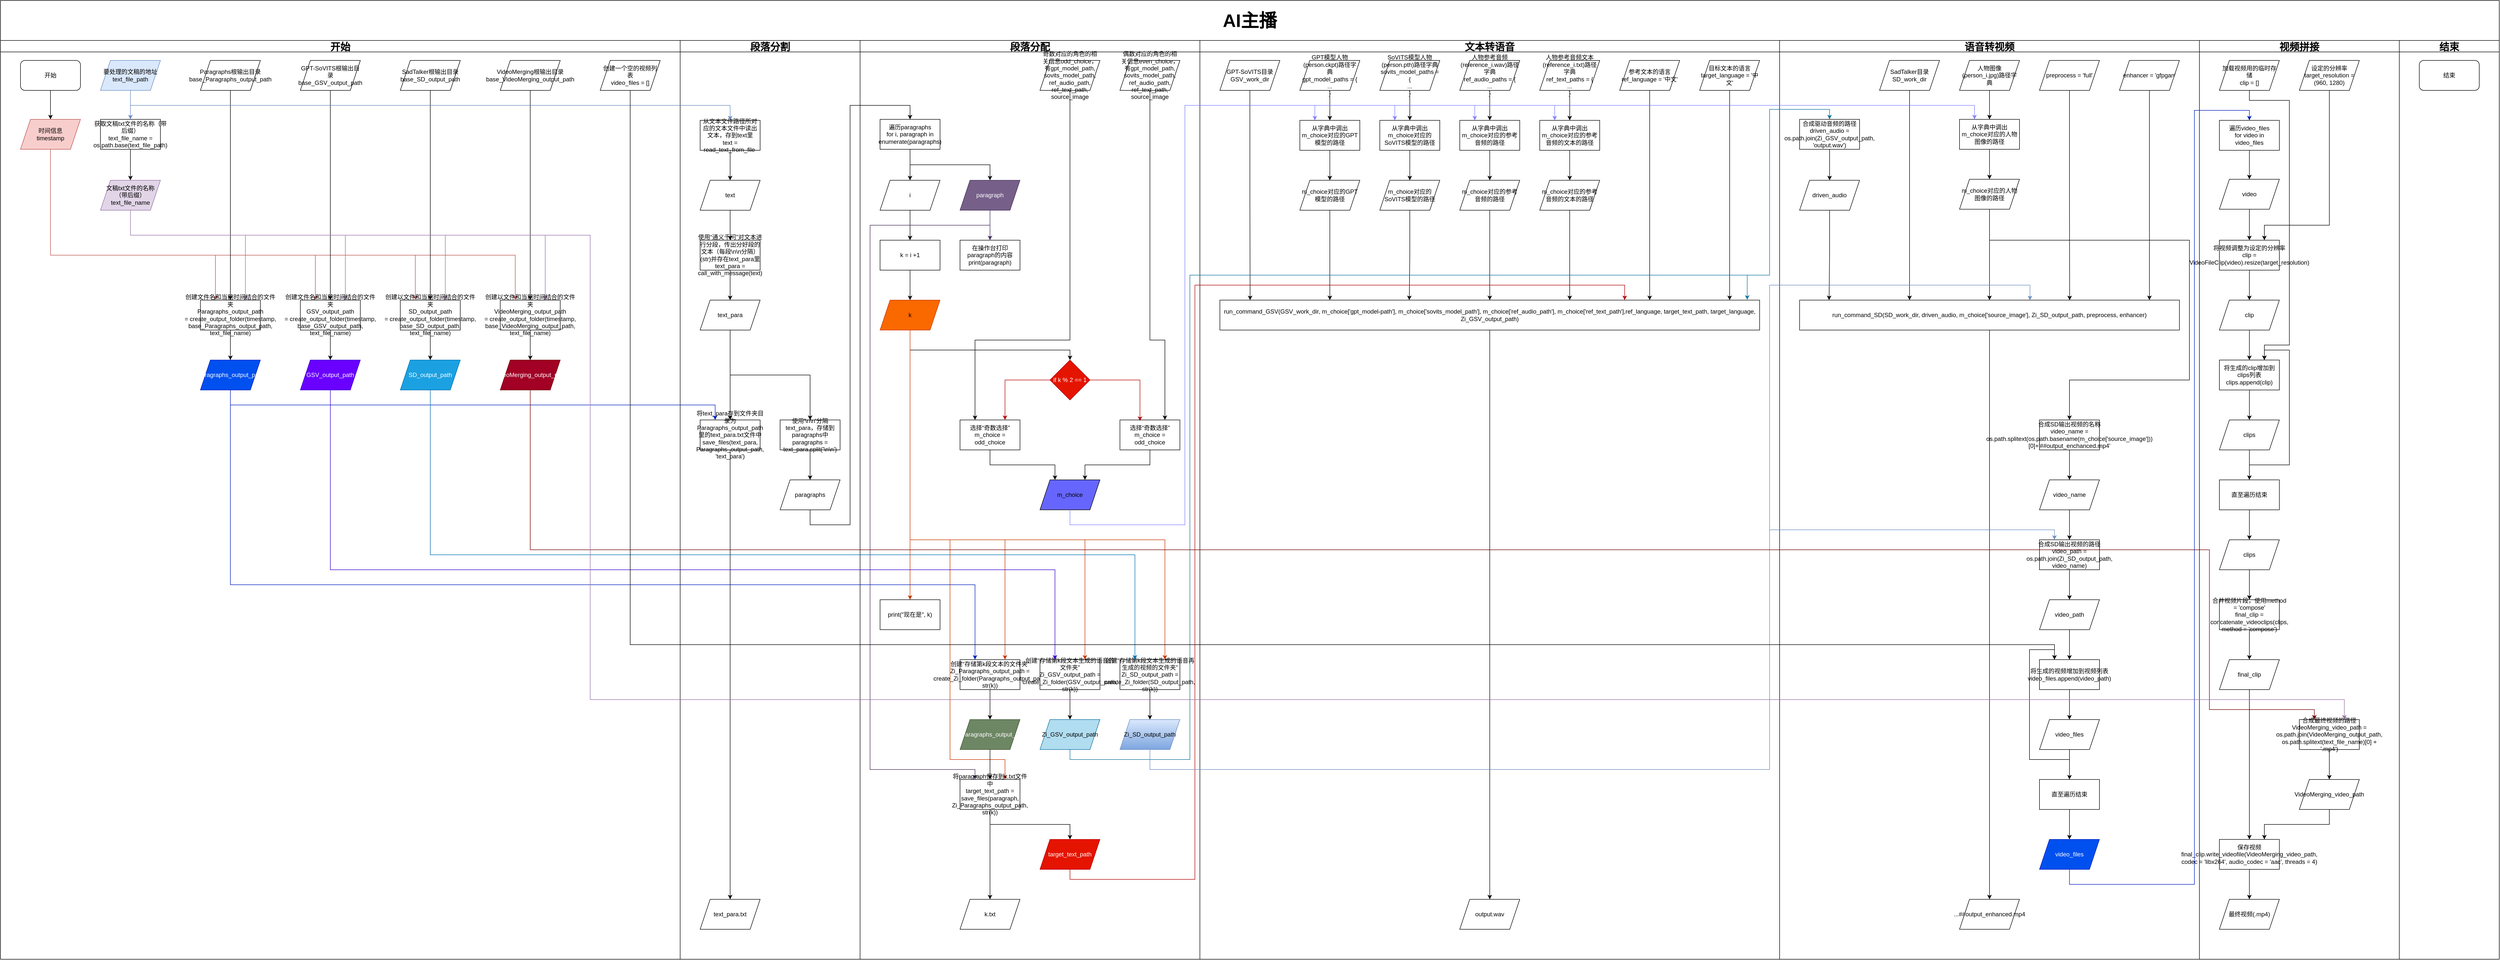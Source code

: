 <mxfile version="24.8.0">
  <diagram name="Page-1" id="74e2e168-ea6b-b213-b513-2b3c1d86103e">
    <mxGraphModel dx="6693" dy="4513" grid="1" gridSize="10" guides="1" tooltips="1" connect="1" arrows="1" fold="1" page="1" pageScale="1" pageWidth="1100" pageHeight="850" background="none" math="0" shadow="0">
      <root>
        <mxCell id="0" />
        <mxCell id="1" parent="0" />
        <mxCell id="bwkymRaFix-13DGY9n31-21" value="&lt;font style=&quot;font-size: 20px;&quot;&gt;开始&lt;/font&gt;" style="swimlane;whiteSpace=wrap;html=1;startSize=23;" parent="1" vertex="1">
          <mxGeometry x="-1120" y="80" width="1360" height="1840" as="geometry" />
        </mxCell>
        <mxCell id="bwkymRaFix-13DGY9n31-32" value="" style="edgeStyle=orthogonalEdgeStyle;rounded=0;orthogonalLoop=1;jettySize=auto;html=1;" parent="bwkymRaFix-13DGY9n31-21" source="bwkymRaFix-13DGY9n31-30" target="bwkymRaFix-13DGY9n31-31" edge="1">
          <mxGeometry relative="1" as="geometry" />
        </mxCell>
        <mxCell id="bwkymRaFix-13DGY9n31-30" value="开始" style="rounded=1;whiteSpace=wrap;html=1;" parent="bwkymRaFix-13DGY9n31-21" vertex="1">
          <mxGeometry x="40" y="40" width="120" height="60" as="geometry" />
        </mxCell>
        <mxCell id="MG4wYzX_MJgmjz2E4Kdr-43" style="edgeStyle=orthogonalEdgeStyle;rounded=0;orthogonalLoop=1;jettySize=auto;html=1;exitX=0.5;exitY=1;exitDx=0;exitDy=0;entryX=0.25;entryY=0;entryDx=0;entryDy=0;fillColor=#f8cecc;strokeColor=#b85450;" edge="1" parent="bwkymRaFix-13DGY9n31-21" source="bwkymRaFix-13DGY9n31-31" target="MG4wYzX_MJgmjz2E4Kdr-8">
          <mxGeometry relative="1" as="geometry">
            <Array as="points">
              <mxPoint x="100" y="430" />
              <mxPoint x="430" y="430" />
            </Array>
          </mxGeometry>
        </mxCell>
        <mxCell id="MG4wYzX_MJgmjz2E4Kdr-44" style="edgeStyle=orthogonalEdgeStyle;rounded=0;orthogonalLoop=1;jettySize=auto;html=1;exitX=0.5;exitY=1;exitDx=0;exitDy=0;entryX=0.25;entryY=0;entryDx=0;entryDy=0;fillColor=#f8cecc;strokeColor=#b85450;" edge="1" parent="bwkymRaFix-13DGY9n31-21" source="bwkymRaFix-13DGY9n31-31" target="MG4wYzX_MJgmjz2E4Kdr-20">
          <mxGeometry relative="1" as="geometry">
            <Array as="points">
              <mxPoint x="100" y="430" />
              <mxPoint x="630" y="430" />
            </Array>
          </mxGeometry>
        </mxCell>
        <mxCell id="MG4wYzX_MJgmjz2E4Kdr-45" style="edgeStyle=orthogonalEdgeStyle;rounded=0;orthogonalLoop=1;jettySize=auto;html=1;exitX=0.5;exitY=1;exitDx=0;exitDy=0;entryX=0.25;entryY=0;entryDx=0;entryDy=0;fillColor=#f8cecc;strokeColor=#b85450;" edge="1" parent="bwkymRaFix-13DGY9n31-21" source="bwkymRaFix-13DGY9n31-31" target="MG4wYzX_MJgmjz2E4Kdr-27">
          <mxGeometry relative="1" as="geometry">
            <Array as="points">
              <mxPoint x="100" y="430" />
              <mxPoint x="830" y="430" />
            </Array>
          </mxGeometry>
        </mxCell>
        <mxCell id="MG4wYzX_MJgmjz2E4Kdr-236" style="edgeStyle=orthogonalEdgeStyle;rounded=0;orthogonalLoop=1;jettySize=auto;html=1;exitX=0.5;exitY=1;exitDx=0;exitDy=0;entryX=0.25;entryY=0;entryDx=0;entryDy=0;fillColor=#f8cecc;strokeColor=#b85450;" edge="1" parent="bwkymRaFix-13DGY9n31-21" source="bwkymRaFix-13DGY9n31-31" target="MG4wYzX_MJgmjz2E4Kdr-232">
          <mxGeometry relative="1" as="geometry">
            <Array as="points">
              <mxPoint x="100" y="430" />
              <mxPoint x="1030" y="430" />
            </Array>
          </mxGeometry>
        </mxCell>
        <mxCell id="bwkymRaFix-13DGY9n31-31" value="时间信息&lt;div&gt;timestamp&lt;/div&gt;" style="shape=parallelogram;perimeter=parallelogramPerimeter;whiteSpace=wrap;html=1;fixedSize=1;fillColor=#f8cecc;strokeColor=#b85450;" parent="bwkymRaFix-13DGY9n31-21" vertex="1">
          <mxGeometry x="40" y="158" width="120" height="60" as="geometry" />
        </mxCell>
        <mxCell id="MG4wYzX_MJgmjz2E4Kdr-5" style="edgeStyle=orthogonalEdgeStyle;rounded=0;orthogonalLoop=1;jettySize=auto;html=1;exitX=0.5;exitY=1;exitDx=0;exitDy=0;entryX=0.5;entryY=0;entryDx=0;entryDy=0;fillColor=#dae8fc;strokeColor=#6c8ebf;" edge="1" parent="bwkymRaFix-13DGY9n31-21" source="bwkymRaFix-13DGY9n31-35" target="MG4wYzX_MJgmjz2E4Kdr-4">
          <mxGeometry relative="1" as="geometry" />
        </mxCell>
        <mxCell id="bwkymRaFix-13DGY9n31-35" value="要处理的文稿的地址&lt;div&gt;text_file_path&lt;/div&gt;" style="shape=parallelogram;perimeter=parallelogramPerimeter;whiteSpace=wrap;html=1;fixedSize=1;fillColor=#dae8fc;strokeColor=#6c8ebf;" parent="bwkymRaFix-13DGY9n31-21" vertex="1">
          <mxGeometry x="200" y="40" width="120" height="60" as="geometry" />
        </mxCell>
        <mxCell id="MG4wYzX_MJgmjz2E4Kdr-40" style="edgeStyle=orthogonalEdgeStyle;rounded=0;orthogonalLoop=1;jettySize=auto;html=1;exitX=0.5;exitY=1;exitDx=0;exitDy=0;entryX=0.75;entryY=0;entryDx=0;entryDy=0;fillColor=#e1d5e7;strokeColor=#9673a6;" edge="1" parent="bwkymRaFix-13DGY9n31-21" source="bwkymRaFix-13DGY9n31-40" target="MG4wYzX_MJgmjz2E4Kdr-8">
          <mxGeometry relative="1" as="geometry">
            <Array as="points">
              <mxPoint x="260" y="390" />
              <mxPoint x="490" y="390" />
            </Array>
          </mxGeometry>
        </mxCell>
        <mxCell id="MG4wYzX_MJgmjz2E4Kdr-41" style="edgeStyle=orthogonalEdgeStyle;rounded=0;orthogonalLoop=1;jettySize=auto;html=1;exitX=0.5;exitY=1;exitDx=0;exitDy=0;entryX=0.75;entryY=0;entryDx=0;entryDy=0;fillColor=#e1d5e7;strokeColor=#9673a6;" edge="1" parent="bwkymRaFix-13DGY9n31-21" source="bwkymRaFix-13DGY9n31-40" target="MG4wYzX_MJgmjz2E4Kdr-20">
          <mxGeometry relative="1" as="geometry">
            <Array as="points">
              <mxPoint x="260" y="390" />
              <mxPoint x="690" y="390" />
            </Array>
          </mxGeometry>
        </mxCell>
        <mxCell id="MG4wYzX_MJgmjz2E4Kdr-42" style="edgeStyle=orthogonalEdgeStyle;rounded=0;orthogonalLoop=1;jettySize=auto;html=1;exitX=0.5;exitY=1;exitDx=0;exitDy=0;entryX=0.75;entryY=0;entryDx=0;entryDy=0;fillColor=#e1d5e7;strokeColor=#9673a6;" edge="1" parent="bwkymRaFix-13DGY9n31-21" source="bwkymRaFix-13DGY9n31-40" target="MG4wYzX_MJgmjz2E4Kdr-27">
          <mxGeometry relative="1" as="geometry">
            <Array as="points">
              <mxPoint x="260" y="390" />
              <mxPoint x="890" y="390" />
            </Array>
          </mxGeometry>
        </mxCell>
        <mxCell id="MG4wYzX_MJgmjz2E4Kdr-235" style="edgeStyle=orthogonalEdgeStyle;rounded=0;orthogonalLoop=1;jettySize=auto;html=1;exitX=0.5;exitY=1;exitDx=0;exitDy=0;entryX=0.75;entryY=0;entryDx=0;entryDy=0;fillColor=#e1d5e7;strokeColor=#9673a6;" edge="1" parent="bwkymRaFix-13DGY9n31-21" source="bwkymRaFix-13DGY9n31-40" target="MG4wYzX_MJgmjz2E4Kdr-232">
          <mxGeometry relative="1" as="geometry">
            <Array as="points">
              <mxPoint x="260" y="390" />
              <mxPoint x="1090" y="390" />
            </Array>
          </mxGeometry>
        </mxCell>
        <mxCell id="bwkymRaFix-13DGY9n31-40" value="文稿txt文件的名称（带后缀）&lt;div&gt;text_file_name&lt;/div&gt;" style="shape=parallelogram;perimeter=parallelogramPerimeter;whiteSpace=wrap;html=1;fixedSize=1;fillColor=#e1d5e7;strokeColor=#9673a6;" parent="bwkymRaFix-13DGY9n31-21" vertex="1">
          <mxGeometry x="200" y="280" width="120" height="60" as="geometry" />
        </mxCell>
        <mxCell id="MG4wYzX_MJgmjz2E4Kdr-15" style="edgeStyle=orthogonalEdgeStyle;rounded=0;orthogonalLoop=1;jettySize=auto;html=1;exitX=0.5;exitY=1;exitDx=0;exitDy=0;entryX=0.5;entryY=0;entryDx=0;entryDy=0;" edge="1" parent="bwkymRaFix-13DGY9n31-21" source="bwkymRaFix-13DGY9n31-42" target="MG4wYzX_MJgmjz2E4Kdr-8">
          <mxGeometry relative="1" as="geometry" />
        </mxCell>
        <mxCell id="bwkymRaFix-13DGY9n31-42" value="Paragraphs根输出目录&lt;div&gt;base_Paragraphs_output_path&lt;/div&gt;" style="shape=parallelogram;perimeter=parallelogramPerimeter;whiteSpace=wrap;html=1;fixedSize=1;" parent="bwkymRaFix-13DGY9n31-21" vertex="1">
          <mxGeometry x="400" y="40" width="120" height="60" as="geometry" />
        </mxCell>
        <mxCell id="MG4wYzX_MJgmjz2E4Kdr-6" style="edgeStyle=orthogonalEdgeStyle;rounded=0;orthogonalLoop=1;jettySize=auto;html=1;exitX=0.5;exitY=1;exitDx=0;exitDy=0;entryX=0.5;entryY=0;entryDx=0;entryDy=0;" edge="1" parent="bwkymRaFix-13DGY9n31-21" source="MG4wYzX_MJgmjz2E4Kdr-4" target="bwkymRaFix-13DGY9n31-40">
          <mxGeometry relative="1" as="geometry" />
        </mxCell>
        <mxCell id="MG4wYzX_MJgmjz2E4Kdr-4" value="&lt;div&gt;获取文稿txt文件的名称（带后缀）&lt;/div&gt;text_file_name = os.path.base(text_file_path)" style="rounded=0;whiteSpace=wrap;html=1;" vertex="1" parent="bwkymRaFix-13DGY9n31-21">
          <mxGeometry x="200" y="158" width="120" height="60" as="geometry" />
        </mxCell>
        <mxCell id="MG4wYzX_MJgmjz2E4Kdr-16" style="edgeStyle=orthogonalEdgeStyle;rounded=0;orthogonalLoop=1;jettySize=auto;html=1;exitX=0.5;exitY=1;exitDx=0;exitDy=0;" edge="1" parent="bwkymRaFix-13DGY9n31-21" source="MG4wYzX_MJgmjz2E4Kdr-8" target="MG4wYzX_MJgmjz2E4Kdr-9">
          <mxGeometry relative="1" as="geometry" />
        </mxCell>
        <mxCell id="MG4wYzX_MJgmjz2E4Kdr-8" value="创建文件名和当前时间结合的文件夹&lt;br&gt;&lt;div&gt;&lt;span style=&quot;background-color: initial;&quot;&gt;Paragraphs_output_path =&amp;nbsp;&lt;/span&gt;create_output_folder(timestamp, base_Paragraphs_output_path, text_file_name)&lt;/div&gt;" style="rounded=0;whiteSpace=wrap;html=1;" vertex="1" parent="bwkymRaFix-13DGY9n31-21">
          <mxGeometry x="400" y="520" width="120" height="60" as="geometry" />
        </mxCell>
        <mxCell id="MG4wYzX_MJgmjz2E4Kdr-9" value="Paragraphs_output_path" style="shape=parallelogram;perimeter=parallelogramPerimeter;whiteSpace=wrap;html=1;fixedSize=1;fillColor=#0050ef;fontColor=#ffffff;strokeColor=#001DBC;" vertex="1" parent="bwkymRaFix-13DGY9n31-21">
          <mxGeometry x="400" y="640" width="120" height="60" as="geometry" />
        </mxCell>
        <mxCell id="MG4wYzX_MJgmjz2E4Kdr-17" style="edgeStyle=orthogonalEdgeStyle;rounded=0;orthogonalLoop=1;jettySize=auto;html=1;exitX=0.5;exitY=1;exitDx=0;exitDy=0;entryX=0.5;entryY=0;entryDx=0;entryDy=0;" edge="1" parent="bwkymRaFix-13DGY9n31-21" source="MG4wYzX_MJgmjz2E4Kdr-18" target="MG4wYzX_MJgmjz2E4Kdr-20">
          <mxGeometry relative="1" as="geometry" />
        </mxCell>
        <mxCell id="MG4wYzX_MJgmjz2E4Kdr-18" value="GPT-SoVITS根输出目录&lt;div&gt;base_GSV_output_path&lt;/div&gt;" style="shape=parallelogram;perimeter=parallelogramPerimeter;whiteSpace=wrap;html=1;fixedSize=1;" vertex="1" parent="bwkymRaFix-13DGY9n31-21">
          <mxGeometry x="600" y="40" width="120" height="60" as="geometry" />
        </mxCell>
        <mxCell id="MG4wYzX_MJgmjz2E4Kdr-19" style="edgeStyle=orthogonalEdgeStyle;rounded=0;orthogonalLoop=1;jettySize=auto;html=1;exitX=0.5;exitY=1;exitDx=0;exitDy=0;" edge="1" parent="bwkymRaFix-13DGY9n31-21" source="MG4wYzX_MJgmjz2E4Kdr-20" target="MG4wYzX_MJgmjz2E4Kdr-21">
          <mxGeometry relative="1" as="geometry" />
        </mxCell>
        <mxCell id="MG4wYzX_MJgmjz2E4Kdr-20" value="创建文件名和当前时间结合的文件夹&lt;br&gt;&lt;div&gt;&lt;span style=&quot;background-color: initial;&quot;&gt;GSV_output_path =&amp;nbsp;&lt;/span&gt;create_output_folder(timestamp, base_GSV_output_path, text_file_name)&lt;/div&gt;" style="rounded=0;whiteSpace=wrap;html=1;" vertex="1" parent="bwkymRaFix-13DGY9n31-21">
          <mxGeometry x="600" y="520" width="120" height="60" as="geometry" />
        </mxCell>
        <mxCell id="MG4wYzX_MJgmjz2E4Kdr-21" value="GSV_output_path" style="shape=parallelogram;perimeter=parallelogramPerimeter;whiteSpace=wrap;html=1;fixedSize=1;fillColor=#6a00ff;fontColor=#ffffff;strokeColor=#3700CC;" vertex="1" parent="bwkymRaFix-13DGY9n31-21">
          <mxGeometry x="600" y="640" width="120" height="60" as="geometry" />
        </mxCell>
        <mxCell id="MG4wYzX_MJgmjz2E4Kdr-24" style="edgeStyle=orthogonalEdgeStyle;rounded=0;orthogonalLoop=1;jettySize=auto;html=1;exitX=0.5;exitY=1;exitDx=0;exitDy=0;entryX=0.5;entryY=0;entryDx=0;entryDy=0;" edge="1" parent="bwkymRaFix-13DGY9n31-21" source="MG4wYzX_MJgmjz2E4Kdr-25" target="MG4wYzX_MJgmjz2E4Kdr-27">
          <mxGeometry relative="1" as="geometry" />
        </mxCell>
        <mxCell id="MG4wYzX_MJgmjz2E4Kdr-25" value="SadTalker根输出目录&lt;div&gt;base_SD_output_path&lt;/div&gt;" style="shape=parallelogram;perimeter=parallelogramPerimeter;whiteSpace=wrap;html=1;fixedSize=1;" vertex="1" parent="bwkymRaFix-13DGY9n31-21">
          <mxGeometry x="800" y="40" width="120" height="60" as="geometry" />
        </mxCell>
        <mxCell id="MG4wYzX_MJgmjz2E4Kdr-26" style="edgeStyle=orthogonalEdgeStyle;rounded=0;orthogonalLoop=1;jettySize=auto;html=1;exitX=0.5;exitY=1;exitDx=0;exitDy=0;" edge="1" parent="bwkymRaFix-13DGY9n31-21" source="MG4wYzX_MJgmjz2E4Kdr-27" target="MG4wYzX_MJgmjz2E4Kdr-28">
          <mxGeometry relative="1" as="geometry" />
        </mxCell>
        <mxCell id="MG4wYzX_MJgmjz2E4Kdr-27" value="创建以文件和当前时间结合的文件夹&lt;br&gt;&lt;div&gt;&lt;span style=&quot;background-color: initial;&quot;&gt;SD_output_path =&amp;nbsp;&lt;/span&gt;create_output_folder(timestamp, base_SD_output_path, text_file_name)&lt;/div&gt;" style="rounded=0;whiteSpace=wrap;html=1;" vertex="1" parent="bwkymRaFix-13DGY9n31-21">
          <mxGeometry x="800" y="520" width="120" height="60" as="geometry" />
        </mxCell>
        <mxCell id="MG4wYzX_MJgmjz2E4Kdr-28" value="SD_output_path" style="shape=parallelogram;perimeter=parallelogramPerimeter;whiteSpace=wrap;html=1;fixedSize=1;fillColor=#1ba1e2;fontColor=#ffffff;strokeColor=#006EAF;" vertex="1" parent="bwkymRaFix-13DGY9n31-21">
          <mxGeometry x="800" y="640" width="120" height="60" as="geometry" />
        </mxCell>
        <mxCell id="MG4wYzX_MJgmjz2E4Kdr-34" value="创建一个空的视频列表&lt;div&gt;video_files = []&lt;/div&gt;" style="shape=parallelogram;perimeter=parallelogramPerimeter;whiteSpace=wrap;html=1;fixedSize=1;" vertex="1" parent="bwkymRaFix-13DGY9n31-21">
          <mxGeometry x="1200" y="40" width="120" height="60" as="geometry" />
        </mxCell>
        <mxCell id="MG4wYzX_MJgmjz2E4Kdr-234" style="edgeStyle=orthogonalEdgeStyle;rounded=0;orthogonalLoop=1;jettySize=auto;html=1;exitX=0.5;exitY=1;exitDx=0;exitDy=0;entryX=0.5;entryY=0;entryDx=0;entryDy=0;" edge="1" parent="bwkymRaFix-13DGY9n31-21" source="MG4wYzX_MJgmjz2E4Kdr-231" target="MG4wYzX_MJgmjz2E4Kdr-232">
          <mxGeometry relative="1" as="geometry" />
        </mxCell>
        <mxCell id="MG4wYzX_MJgmjz2E4Kdr-231" value="VideoMerging根输出目录&lt;div&gt;base_VideoMerging_output_path&lt;/div&gt;" style="shape=parallelogram;perimeter=parallelogramPerimeter;whiteSpace=wrap;html=1;fixedSize=1;" vertex="1" parent="bwkymRaFix-13DGY9n31-21">
          <mxGeometry x="1000" y="40" width="120" height="60" as="geometry" />
        </mxCell>
        <mxCell id="MG4wYzX_MJgmjz2E4Kdr-238" style="edgeStyle=orthogonalEdgeStyle;rounded=0;orthogonalLoop=1;jettySize=auto;html=1;exitX=0.5;exitY=1;exitDx=0;exitDy=0;entryX=0.5;entryY=0;entryDx=0;entryDy=0;" edge="1" parent="bwkymRaFix-13DGY9n31-21" source="MG4wYzX_MJgmjz2E4Kdr-232" target="MG4wYzX_MJgmjz2E4Kdr-237">
          <mxGeometry relative="1" as="geometry" />
        </mxCell>
        <mxCell id="MG4wYzX_MJgmjz2E4Kdr-232" value="创建以文件和当前时间结合的文件夹&lt;br&gt;&lt;div&gt;&lt;span style=&quot;background-color: initial;&quot;&gt;VideoMerging_output_path =&amp;nbsp;&lt;/span&gt;create_output_folder(timestamp, base_VideoMerging_output_path, text_file_name)&lt;/div&gt;" style="rounded=0;whiteSpace=wrap;html=1;" vertex="1" parent="bwkymRaFix-13DGY9n31-21">
          <mxGeometry x="1000" y="520" width="120" height="60" as="geometry" />
        </mxCell>
        <mxCell id="MG4wYzX_MJgmjz2E4Kdr-237" value="VideoMerging_output_path" style="shape=parallelogram;perimeter=parallelogramPerimeter;whiteSpace=wrap;html=1;fixedSize=1;fillColor=#a20025;fontColor=#ffffff;strokeColor=#6F0000;" vertex="1" parent="bwkymRaFix-13DGY9n31-21">
          <mxGeometry x="1000" y="640" width="120" height="60" as="geometry" />
        </mxCell>
        <mxCell id="bwkymRaFix-13DGY9n31-22" value="&lt;font style=&quot;font-size: 20px;&quot;&gt;段落分割&lt;/font&gt;" style="swimlane;whiteSpace=wrap;html=1;" parent="1" vertex="1">
          <mxGeometry x="240" y="80" width="360" height="1840" as="geometry" />
        </mxCell>
        <mxCell id="MG4wYzX_MJgmjz2E4Kdr-52" style="edgeStyle=orthogonalEdgeStyle;rounded=0;orthogonalLoop=1;jettySize=auto;html=1;exitX=0.5;exitY=1;exitDx=0;exitDy=0;entryX=0.5;entryY=0;entryDx=0;entryDy=0;" edge="1" parent="bwkymRaFix-13DGY9n31-22" source="bwkymRaFix-13DGY9n31-34" target="bwkymRaFix-13DGY9n31-37">
          <mxGeometry relative="1" as="geometry" />
        </mxCell>
        <mxCell id="bwkymRaFix-13DGY9n31-34" value="使用“通义千问”对文本进行分段，传出分好段的文本（每段\n\n分隔）(str)并存在text_para里&lt;div&gt;text_para = call_with_message(text)&lt;/div&gt;" style="rounded=0;whiteSpace=wrap;html=1;" parent="bwkymRaFix-13DGY9n31-22" vertex="1">
          <mxGeometry x="40" y="400" width="120" height="60" as="geometry" />
        </mxCell>
        <mxCell id="MG4wYzX_MJgmjz2E4Kdr-54" style="edgeStyle=orthogonalEdgeStyle;rounded=0;orthogonalLoop=1;jettySize=auto;html=1;exitX=0.5;exitY=1;exitDx=0;exitDy=0;entryX=0.5;entryY=0;entryDx=0;entryDy=0;" edge="1" parent="bwkymRaFix-13DGY9n31-22" source="bwkymRaFix-13DGY9n31-37" target="MG4wYzX_MJgmjz2E4Kdr-53">
          <mxGeometry relative="1" as="geometry" />
        </mxCell>
        <mxCell id="MG4wYzX_MJgmjz2E4Kdr-59" style="edgeStyle=orthogonalEdgeStyle;rounded=0;orthogonalLoop=1;jettySize=auto;html=1;exitX=0.5;exitY=1;exitDx=0;exitDy=0;entryX=0.5;entryY=0;entryDx=0;entryDy=0;" edge="1" parent="bwkymRaFix-13DGY9n31-22" source="bwkymRaFix-13DGY9n31-37" target="MG4wYzX_MJgmjz2E4Kdr-56">
          <mxGeometry relative="1" as="geometry">
            <Array as="points">
              <mxPoint x="100" y="670" />
              <mxPoint x="260" y="670" />
            </Array>
          </mxGeometry>
        </mxCell>
        <mxCell id="bwkymRaFix-13DGY9n31-37" value="text_para" style="shape=parallelogram;perimeter=parallelogramPerimeter;whiteSpace=wrap;html=1;fixedSize=1;" parent="bwkymRaFix-13DGY9n31-22" vertex="1">
          <mxGeometry x="40" y="520" width="120" height="60" as="geometry" />
        </mxCell>
        <mxCell id="MG4wYzX_MJgmjz2E4Kdr-50" style="edgeStyle=orthogonalEdgeStyle;rounded=0;orthogonalLoop=1;jettySize=auto;html=1;exitX=0.5;exitY=1;exitDx=0;exitDy=0;entryX=0.5;entryY=0;entryDx=0;entryDy=0;" edge="1" parent="bwkymRaFix-13DGY9n31-22" source="MG4wYzX_MJgmjz2E4Kdr-46" target="MG4wYzX_MJgmjz2E4Kdr-48">
          <mxGeometry relative="1" as="geometry" />
        </mxCell>
        <mxCell id="MG4wYzX_MJgmjz2E4Kdr-46" value="从文本文件路径所对应的文本文件中读出文本，存到text里&lt;div&gt;text = read_text_from_file&amp;nbsp;&lt;/div&gt;" style="rounded=0;whiteSpace=wrap;html=1;" vertex="1" parent="bwkymRaFix-13DGY9n31-22">
          <mxGeometry x="40" y="160" width="120" height="60" as="geometry" />
        </mxCell>
        <mxCell id="MG4wYzX_MJgmjz2E4Kdr-51" style="edgeStyle=orthogonalEdgeStyle;rounded=0;orthogonalLoop=1;jettySize=auto;html=1;exitX=0.5;exitY=1;exitDx=0;exitDy=0;entryX=0.5;entryY=0;entryDx=0;entryDy=0;" edge="1" parent="bwkymRaFix-13DGY9n31-22" source="MG4wYzX_MJgmjz2E4Kdr-48" target="bwkymRaFix-13DGY9n31-34">
          <mxGeometry relative="1" as="geometry" />
        </mxCell>
        <mxCell id="MG4wYzX_MJgmjz2E4Kdr-48" value="text" style="shape=parallelogram;perimeter=parallelogramPerimeter;whiteSpace=wrap;html=1;fixedSize=1;" vertex="1" parent="bwkymRaFix-13DGY9n31-22">
          <mxGeometry x="40" y="280" width="120" height="60" as="geometry" />
        </mxCell>
        <mxCell id="MG4wYzX_MJgmjz2E4Kdr-127" style="edgeStyle=orthogonalEdgeStyle;rounded=0;orthogonalLoop=1;jettySize=auto;html=1;exitX=0.5;exitY=1;exitDx=0;exitDy=0;entryX=0.5;entryY=0;entryDx=0;entryDy=0;" edge="1" parent="bwkymRaFix-13DGY9n31-22" source="MG4wYzX_MJgmjz2E4Kdr-53" target="MG4wYzX_MJgmjz2E4Kdr-126">
          <mxGeometry relative="1" as="geometry" />
        </mxCell>
        <mxCell id="MG4wYzX_MJgmjz2E4Kdr-53" value="将text_para存到文件夹目录为Paragraphs_output_path里的text_para.txt文件中&lt;div&gt;save_files(text_para, Paragraphs_output_path, &#39;text_para&#39;)&lt;/div&gt;" style="rounded=0;whiteSpace=wrap;html=1;" vertex="1" parent="bwkymRaFix-13DGY9n31-22">
          <mxGeometry x="40" y="760" width="120" height="60" as="geometry" />
        </mxCell>
        <mxCell id="MG4wYzX_MJgmjz2E4Kdr-58" style="edgeStyle=orthogonalEdgeStyle;rounded=0;orthogonalLoop=1;jettySize=auto;html=1;exitX=0.5;exitY=1;exitDx=0;exitDy=0;entryX=0.5;entryY=0;entryDx=0;entryDy=0;" edge="1" parent="bwkymRaFix-13DGY9n31-22" source="MG4wYzX_MJgmjz2E4Kdr-56" target="MG4wYzX_MJgmjz2E4Kdr-57">
          <mxGeometry relative="1" as="geometry" />
        </mxCell>
        <mxCell id="MG4wYzX_MJgmjz2E4Kdr-56" value="使用&#39;\n\n&#39;分隔text_para，存储到paragraphs中&lt;div&gt;paragraphs = text_para.split(&#39;\n\n&#39;)&lt;/div&gt;" style="rounded=0;whiteSpace=wrap;html=1;" vertex="1" parent="bwkymRaFix-13DGY9n31-22">
          <mxGeometry x="200" y="760" width="120" height="60" as="geometry" />
        </mxCell>
        <mxCell id="MG4wYzX_MJgmjz2E4Kdr-57" value="paragraphs" style="shape=parallelogram;perimeter=parallelogramPerimeter;whiteSpace=wrap;html=1;fixedSize=1;" vertex="1" parent="bwkymRaFix-13DGY9n31-22">
          <mxGeometry x="200" y="880" width="120" height="60" as="geometry" />
        </mxCell>
        <mxCell id="MG4wYzX_MJgmjz2E4Kdr-55" style="edgeStyle=orthogonalEdgeStyle;rounded=0;orthogonalLoop=1;jettySize=auto;html=1;exitX=0.5;exitY=1;exitDx=0;exitDy=0;entryX=0.25;entryY=0;entryDx=0;entryDy=0;fillColor=#0050ef;strokeColor=#001DBC;" edge="1" parent="bwkymRaFix-13DGY9n31-22" source="MG4wYzX_MJgmjz2E4Kdr-9" target="MG4wYzX_MJgmjz2E4Kdr-53">
          <mxGeometry relative="1" as="geometry">
            <Array as="points">
              <mxPoint x="-900" y="730" />
              <mxPoint x="70" y="730" />
            </Array>
          </mxGeometry>
        </mxCell>
        <mxCell id="MG4wYzX_MJgmjz2E4Kdr-126" value="text_para.txt" style="shape=parallelogram;perimeter=parallelogramPerimeter;whiteSpace=wrap;html=1;fixedSize=1;" vertex="1" parent="bwkymRaFix-13DGY9n31-22">
          <mxGeometry x="40" y="1720" width="120" height="60" as="geometry" />
        </mxCell>
        <mxCell id="bwkymRaFix-13DGY9n31-25" value="&lt;font style=&quot;font-size: 20px;&quot;&gt;段落分配&lt;/font&gt;" style="swimlane;whiteSpace=wrap;html=1;" parent="1" vertex="1">
          <mxGeometry x="600" y="80" width="680" height="1840" as="geometry" />
        </mxCell>
        <mxCell id="MG4wYzX_MJgmjz2E4Kdr-69" style="edgeStyle=orthogonalEdgeStyle;rounded=0;orthogonalLoop=1;jettySize=auto;html=1;exitX=0.5;exitY=1;exitDx=0;exitDy=0;entryX=0.5;entryY=0;entryDx=0;entryDy=0;" edge="1" parent="bwkymRaFix-13DGY9n31-25" source="MG4wYzX_MJgmjz2E4Kdr-63" target="MG4wYzX_MJgmjz2E4Kdr-67">
          <mxGeometry relative="1" as="geometry" />
        </mxCell>
        <mxCell id="MG4wYzX_MJgmjz2E4Kdr-70" style="edgeStyle=orthogonalEdgeStyle;rounded=0;orthogonalLoop=1;jettySize=auto;html=1;exitX=0.5;exitY=1;exitDx=0;exitDy=0;entryX=0.5;entryY=0;entryDx=0;entryDy=0;" edge="1" parent="bwkymRaFix-13DGY9n31-25" source="MG4wYzX_MJgmjz2E4Kdr-63" target="MG4wYzX_MJgmjz2E4Kdr-68">
          <mxGeometry relative="1" as="geometry" />
        </mxCell>
        <mxCell id="MG4wYzX_MJgmjz2E4Kdr-63" value="&lt;div&gt;遍历paragraphs&lt;/div&gt;for i, paragraph in enumerate(paragraphs)" style="rounded=0;whiteSpace=wrap;html=1;" vertex="1" parent="bwkymRaFix-13DGY9n31-25">
          <mxGeometry x="40" y="158" width="120" height="60" as="geometry" />
        </mxCell>
        <mxCell id="MG4wYzX_MJgmjz2E4Kdr-73" style="edgeStyle=orthogonalEdgeStyle;rounded=0;orthogonalLoop=1;jettySize=auto;html=1;exitX=0.5;exitY=1;exitDx=0;exitDy=0;entryX=0.5;entryY=0;entryDx=0;entryDy=0;" edge="1" parent="bwkymRaFix-13DGY9n31-25" source="MG4wYzX_MJgmjz2E4Kdr-65" target="MG4wYzX_MJgmjz2E4Kdr-72">
          <mxGeometry relative="1" as="geometry" />
        </mxCell>
        <mxCell id="MG4wYzX_MJgmjz2E4Kdr-65" value="k = i +1" style="rounded=0;whiteSpace=wrap;html=1;" vertex="1" parent="bwkymRaFix-13DGY9n31-25">
          <mxGeometry x="40" y="400" width="120" height="60" as="geometry" />
        </mxCell>
        <mxCell id="MG4wYzX_MJgmjz2E4Kdr-71" style="edgeStyle=orthogonalEdgeStyle;rounded=0;orthogonalLoop=1;jettySize=auto;html=1;exitX=0.5;exitY=1;exitDx=0;exitDy=0;entryX=0.5;entryY=0;entryDx=0;entryDy=0;" edge="1" parent="bwkymRaFix-13DGY9n31-25" source="MG4wYzX_MJgmjz2E4Kdr-67" target="MG4wYzX_MJgmjz2E4Kdr-65">
          <mxGeometry relative="1" as="geometry" />
        </mxCell>
        <mxCell id="MG4wYzX_MJgmjz2E4Kdr-67" value="i" style="shape=parallelogram;perimeter=parallelogramPerimeter;whiteSpace=wrap;html=1;fixedSize=1;" vertex="1" parent="bwkymRaFix-13DGY9n31-25">
          <mxGeometry x="40" y="280" width="120" height="60" as="geometry" />
        </mxCell>
        <mxCell id="MG4wYzX_MJgmjz2E4Kdr-75" style="edgeStyle=orthogonalEdgeStyle;rounded=0;orthogonalLoop=1;jettySize=auto;html=1;exitX=0.5;exitY=1;exitDx=0;exitDy=0;entryX=0.5;entryY=0;entryDx=0;entryDy=0;fillColor=#76608a;strokeColor=#432D57;" edge="1" parent="bwkymRaFix-13DGY9n31-25" source="MG4wYzX_MJgmjz2E4Kdr-68" target="MG4wYzX_MJgmjz2E4Kdr-74">
          <mxGeometry relative="1" as="geometry" />
        </mxCell>
        <mxCell id="MG4wYzX_MJgmjz2E4Kdr-129" style="edgeStyle=orthogonalEdgeStyle;rounded=0;orthogonalLoop=1;jettySize=auto;html=1;exitX=0.5;exitY=1;exitDx=0;exitDy=0;entryX=0.25;entryY=0;entryDx=0;entryDy=0;fillColor=#76608a;strokeColor=#432D57;" edge="1" parent="bwkymRaFix-13DGY9n31-25" source="MG4wYzX_MJgmjz2E4Kdr-68" target="MG4wYzX_MJgmjz2E4Kdr-122">
          <mxGeometry relative="1" as="geometry">
            <Array as="points">
              <mxPoint x="260" y="370" />
              <mxPoint x="20" y="370" />
              <mxPoint x="20" y="1460" />
              <mxPoint x="230" y="1460" />
            </Array>
          </mxGeometry>
        </mxCell>
        <mxCell id="MG4wYzX_MJgmjz2E4Kdr-68" value="paragraph" style="shape=parallelogram;perimeter=parallelogramPerimeter;whiteSpace=wrap;html=1;fixedSize=1;fillColor=#76608a;fontColor=#ffffff;strokeColor=#432D57;" vertex="1" parent="bwkymRaFix-13DGY9n31-25">
          <mxGeometry x="200" y="280" width="120" height="60" as="geometry" />
        </mxCell>
        <mxCell id="MG4wYzX_MJgmjz2E4Kdr-100" style="edgeStyle=orthogonalEdgeStyle;rounded=0;orthogonalLoop=1;jettySize=auto;html=1;exitX=0.5;exitY=1;exitDx=0;exitDy=0;entryX=0.5;entryY=0;entryDx=0;entryDy=0;fillColor=#fa6800;strokeColor=#C73500;" edge="1" parent="bwkymRaFix-13DGY9n31-25" source="MG4wYzX_MJgmjz2E4Kdr-72" target="MG4wYzX_MJgmjz2E4Kdr-99">
          <mxGeometry relative="1" as="geometry">
            <Array as="points">
              <mxPoint x="100" y="880" />
              <mxPoint x="100" y="880" />
            </Array>
          </mxGeometry>
        </mxCell>
        <mxCell id="MG4wYzX_MJgmjz2E4Kdr-107" style="edgeStyle=orthogonalEdgeStyle;rounded=0;orthogonalLoop=1;jettySize=auto;html=1;exitX=0.5;exitY=1;exitDx=0;exitDy=0;entryX=0.75;entryY=0;entryDx=0;entryDy=0;fillColor=#fa6800;strokeColor=#C73500;" edge="1" parent="bwkymRaFix-13DGY9n31-25" source="MG4wYzX_MJgmjz2E4Kdr-72" target="MG4wYzX_MJgmjz2E4Kdr-101">
          <mxGeometry relative="1" as="geometry">
            <Array as="points">
              <mxPoint x="100" y="1000" />
              <mxPoint x="290" y="1000" />
            </Array>
          </mxGeometry>
        </mxCell>
        <mxCell id="MG4wYzX_MJgmjz2E4Kdr-108" style="edgeStyle=orthogonalEdgeStyle;rounded=0;orthogonalLoop=1;jettySize=auto;html=1;exitX=0.5;exitY=1;exitDx=0;exitDy=0;entryX=0.75;entryY=0;entryDx=0;entryDy=0;fillColor=#fa6800;strokeColor=#C73500;" edge="1" parent="bwkymRaFix-13DGY9n31-25" source="MG4wYzX_MJgmjz2E4Kdr-72" target="MG4wYzX_MJgmjz2E4Kdr-102">
          <mxGeometry relative="1" as="geometry">
            <Array as="points">
              <mxPoint x="100" y="1000" />
              <mxPoint x="450" y="1000" />
            </Array>
          </mxGeometry>
        </mxCell>
        <mxCell id="MG4wYzX_MJgmjz2E4Kdr-109" style="edgeStyle=orthogonalEdgeStyle;rounded=0;orthogonalLoop=1;jettySize=auto;html=1;exitX=0.5;exitY=1;exitDx=0;exitDy=0;entryX=0.75;entryY=0;entryDx=0;entryDy=0;fillColor=#fa6800;strokeColor=#C73500;" edge="1" parent="bwkymRaFix-13DGY9n31-25" source="MG4wYzX_MJgmjz2E4Kdr-72" target="MG4wYzX_MJgmjz2E4Kdr-103">
          <mxGeometry relative="1" as="geometry">
            <Array as="points">
              <mxPoint x="100" y="1000" />
              <mxPoint x="610" y="1000" />
            </Array>
          </mxGeometry>
        </mxCell>
        <mxCell id="MG4wYzX_MJgmjz2E4Kdr-110" style="edgeStyle=orthogonalEdgeStyle;rounded=0;orthogonalLoop=1;jettySize=auto;html=1;exitX=0.5;exitY=1;exitDx=0;exitDy=0;entryX=0.5;entryY=0;entryDx=0;entryDy=0;" edge="1" parent="bwkymRaFix-13DGY9n31-25" source="MG4wYzX_MJgmjz2E4Kdr-72" target="MG4wYzX_MJgmjz2E4Kdr-78">
          <mxGeometry relative="1" as="geometry">
            <Array as="points">
              <mxPoint x="100" y="620" />
              <mxPoint x="420" y="620" />
            </Array>
          </mxGeometry>
        </mxCell>
        <mxCell id="MG4wYzX_MJgmjz2E4Kdr-130" style="edgeStyle=orthogonalEdgeStyle;rounded=0;orthogonalLoop=1;jettySize=auto;html=1;exitX=0.5;exitY=1;exitDx=0;exitDy=0;entryX=0.75;entryY=0;entryDx=0;entryDy=0;fillColor=#fa6800;strokeColor=#C73500;" edge="1" parent="bwkymRaFix-13DGY9n31-25" source="MG4wYzX_MJgmjz2E4Kdr-72" target="MG4wYzX_MJgmjz2E4Kdr-122">
          <mxGeometry relative="1" as="geometry">
            <Array as="points">
              <mxPoint x="100" y="1000" />
              <mxPoint x="180" y="1000" />
              <mxPoint x="180" y="1440" />
              <mxPoint x="290" y="1440" />
            </Array>
          </mxGeometry>
        </mxCell>
        <mxCell id="MG4wYzX_MJgmjz2E4Kdr-72" value="k" style="shape=parallelogram;perimeter=parallelogramPerimeter;whiteSpace=wrap;html=1;fixedSize=1;fillColor=#fa6800;fontColor=#000000;strokeColor=#C73500;" vertex="1" parent="bwkymRaFix-13DGY9n31-25">
          <mxGeometry x="40" y="520" width="120" height="60" as="geometry" />
        </mxCell>
        <mxCell id="MG4wYzX_MJgmjz2E4Kdr-74" value="在操作台打印paragraph的内容&lt;div&gt;print(paragraph)&lt;/div&gt;" style="rounded=0;whiteSpace=wrap;html=1;" vertex="1" parent="bwkymRaFix-13DGY9n31-25">
          <mxGeometry x="200" y="400" width="120" height="60" as="geometry" />
        </mxCell>
        <mxCell id="MG4wYzX_MJgmjz2E4Kdr-111" style="edgeStyle=orthogonalEdgeStyle;rounded=0;orthogonalLoop=1;jettySize=auto;html=1;exitX=0.5;exitY=1;exitDx=0;exitDy=0;entryX=0.25;entryY=0;entryDx=0;entryDy=0;" edge="1" parent="bwkymRaFix-13DGY9n31-25" source="MG4wYzX_MJgmjz2E4Kdr-76" target="MG4wYzX_MJgmjz2E4Kdr-86">
          <mxGeometry relative="1" as="geometry">
            <Array as="points">
              <mxPoint x="420" y="600" />
              <mxPoint x="230" y="600" />
            </Array>
          </mxGeometry>
        </mxCell>
        <mxCell id="MG4wYzX_MJgmjz2E4Kdr-76" value="奇数对应的角色的相关信息odd_choice，有gpt_model_path, sovits_model_path, ref_audio_path, ref_text_path, source_image" style="shape=parallelogram;perimeter=parallelogramPerimeter;whiteSpace=wrap;html=1;fixedSize=1;" vertex="1" parent="bwkymRaFix-13DGY9n31-25">
          <mxGeometry x="360" y="40" width="120" height="60" as="geometry" />
        </mxCell>
        <mxCell id="MG4wYzX_MJgmjz2E4Kdr-106" style="edgeStyle=orthogonalEdgeStyle;rounded=0;orthogonalLoop=1;jettySize=auto;html=1;exitX=0.5;exitY=1;exitDx=0;exitDy=0;entryX=0.75;entryY=0;entryDx=0;entryDy=0;" edge="1" parent="bwkymRaFix-13DGY9n31-25" source="MG4wYzX_MJgmjz2E4Kdr-77" target="MG4wYzX_MJgmjz2E4Kdr-83">
          <mxGeometry relative="1" as="geometry">
            <Array as="points">
              <mxPoint x="580" y="600" />
              <mxPoint x="610" y="600" />
            </Array>
          </mxGeometry>
        </mxCell>
        <mxCell id="MG4wYzX_MJgmjz2E4Kdr-77" value="偶数对应的角色的相关信息even&lt;span style=&quot;background-color: initial;&quot;&gt;_choice，有gpt_model_path, sovits_model_path, ref_audio_path, ref_text_path, source_image&lt;/span&gt;" style="shape=parallelogram;perimeter=parallelogramPerimeter;whiteSpace=wrap;html=1;fixedSize=1;" vertex="1" parent="bwkymRaFix-13DGY9n31-25">
          <mxGeometry x="520" y="40" width="120" height="60" as="geometry" />
        </mxCell>
        <mxCell id="MG4wYzX_MJgmjz2E4Kdr-88" style="edgeStyle=orthogonalEdgeStyle;rounded=0;orthogonalLoop=1;jettySize=auto;html=1;exitX=0;exitY=0.5;exitDx=0;exitDy=0;entryX=0.75;entryY=0;entryDx=0;entryDy=0;fillColor=#e51400;strokeColor=#B20000;" edge="1" parent="bwkymRaFix-13DGY9n31-25" source="MG4wYzX_MJgmjz2E4Kdr-78" target="MG4wYzX_MJgmjz2E4Kdr-86">
          <mxGeometry relative="1" as="geometry" />
        </mxCell>
        <mxCell id="MG4wYzX_MJgmjz2E4Kdr-78" value="if k % 2 == 1" style="rhombus;whiteSpace=wrap;html=1;fillColor=#e51400;fontColor=#ffffff;strokeColor=#B20000;" vertex="1" parent="bwkymRaFix-13DGY9n31-25">
          <mxGeometry x="380" y="640" width="80" height="80" as="geometry" />
        </mxCell>
        <mxCell id="MG4wYzX_MJgmjz2E4Kdr-93" style="edgeStyle=orthogonalEdgeStyle;rounded=0;orthogonalLoop=1;jettySize=auto;html=1;exitX=0.5;exitY=1;exitDx=0;exitDy=0;entryX=0.75;entryY=0;entryDx=0;entryDy=0;" edge="1" parent="bwkymRaFix-13DGY9n31-25" source="MG4wYzX_MJgmjz2E4Kdr-83" target="MG4wYzX_MJgmjz2E4Kdr-91">
          <mxGeometry relative="1" as="geometry" />
        </mxCell>
        <mxCell id="MG4wYzX_MJgmjz2E4Kdr-83" value="&lt;div&gt;选择“奇数选择”&lt;/div&gt;m_choice = odd_choice" style="rounded=0;whiteSpace=wrap;html=1;" vertex="1" parent="bwkymRaFix-13DGY9n31-25">
          <mxGeometry x="520" y="760" width="120" height="60" as="geometry" />
        </mxCell>
        <mxCell id="MG4wYzX_MJgmjz2E4Kdr-92" style="edgeStyle=orthogonalEdgeStyle;rounded=0;orthogonalLoop=1;jettySize=auto;html=1;exitX=0.5;exitY=1;exitDx=0;exitDy=0;entryX=0.25;entryY=0;entryDx=0;entryDy=0;" edge="1" parent="bwkymRaFix-13DGY9n31-25" source="MG4wYzX_MJgmjz2E4Kdr-86" target="MG4wYzX_MJgmjz2E4Kdr-91">
          <mxGeometry relative="1" as="geometry" />
        </mxCell>
        <mxCell id="MG4wYzX_MJgmjz2E4Kdr-86" value="&lt;div&gt;选择“奇数选择”&lt;/div&gt;m_choice = odd_choice" style="rounded=0;whiteSpace=wrap;html=1;" vertex="1" parent="bwkymRaFix-13DGY9n31-25">
          <mxGeometry x="200" y="760" width="120" height="60" as="geometry" />
        </mxCell>
        <mxCell id="MG4wYzX_MJgmjz2E4Kdr-89" style="edgeStyle=orthogonalEdgeStyle;rounded=0;orthogonalLoop=1;jettySize=auto;html=1;exitX=1;exitY=0.5;exitDx=0;exitDy=0;entryX=0.334;entryY=0.032;entryDx=0;entryDy=0;entryPerimeter=0;fillColor=#e51400;strokeColor=#B20000;" edge="1" parent="bwkymRaFix-13DGY9n31-25" source="MG4wYzX_MJgmjz2E4Kdr-78" target="MG4wYzX_MJgmjz2E4Kdr-83">
          <mxGeometry relative="1" as="geometry" />
        </mxCell>
        <mxCell id="MG4wYzX_MJgmjz2E4Kdr-91" value="m_choice" style="shape=parallelogram;perimeter=parallelogramPerimeter;whiteSpace=wrap;html=1;fixedSize=1;fillColor=#6666FF;" vertex="1" parent="bwkymRaFix-13DGY9n31-25">
          <mxGeometry x="360" y="880" width="120" height="60" as="geometry" />
        </mxCell>
        <mxCell id="MG4wYzX_MJgmjz2E4Kdr-99" value="print(&quot;现在是&quot;, k)" style="rounded=0;whiteSpace=wrap;html=1;" vertex="1" parent="bwkymRaFix-13DGY9n31-25">
          <mxGeometry x="40" y="1120" width="120" height="60" as="geometry" />
        </mxCell>
        <mxCell id="MG4wYzX_MJgmjz2E4Kdr-119" style="edgeStyle=orthogonalEdgeStyle;rounded=0;orthogonalLoop=1;jettySize=auto;html=1;exitX=0.5;exitY=1;exitDx=0;exitDy=0;entryX=0.5;entryY=0;entryDx=0;entryDy=0;" edge="1" parent="bwkymRaFix-13DGY9n31-25" source="MG4wYzX_MJgmjz2E4Kdr-101" target="MG4wYzX_MJgmjz2E4Kdr-116">
          <mxGeometry relative="1" as="geometry" />
        </mxCell>
        <mxCell id="MG4wYzX_MJgmjz2E4Kdr-101" value="创建“存储第k段文本的文件夹”&lt;div&gt;Zi_Paragraphs_output_path = create_Zi_folder(Paragraphs_output_path, str(k))&lt;/div&gt;" style="rounded=0;whiteSpace=wrap;html=1;" vertex="1" parent="bwkymRaFix-13DGY9n31-25">
          <mxGeometry x="200" y="1240" width="120" height="60" as="geometry" />
        </mxCell>
        <mxCell id="MG4wYzX_MJgmjz2E4Kdr-120" style="edgeStyle=orthogonalEdgeStyle;rounded=0;orthogonalLoop=1;jettySize=auto;html=1;exitX=0.5;exitY=1;exitDx=0;exitDy=0;entryX=0.5;entryY=0;entryDx=0;entryDy=0;" edge="1" parent="bwkymRaFix-13DGY9n31-25" source="MG4wYzX_MJgmjz2E4Kdr-102" target="MG4wYzX_MJgmjz2E4Kdr-117">
          <mxGeometry relative="1" as="geometry" />
        </mxCell>
        <mxCell id="MG4wYzX_MJgmjz2E4Kdr-102" value="创建“存储第k段文本生成的语音的文件夹”&lt;div&gt;Zi_GSV_output_path = create_Zi_folder(GSV_output_path, str(k))&lt;/div&gt;" style="rounded=0;whiteSpace=wrap;html=1;" vertex="1" parent="bwkymRaFix-13DGY9n31-25">
          <mxGeometry x="360" y="1240" width="120" height="60" as="geometry" />
        </mxCell>
        <mxCell id="MG4wYzX_MJgmjz2E4Kdr-121" style="edgeStyle=orthogonalEdgeStyle;rounded=0;orthogonalLoop=1;jettySize=auto;html=1;exitX=0.5;exitY=1;exitDx=0;exitDy=0;entryX=0.5;entryY=0;entryDx=0;entryDy=0;" edge="1" parent="bwkymRaFix-13DGY9n31-25" source="MG4wYzX_MJgmjz2E4Kdr-103" target="MG4wYzX_MJgmjz2E4Kdr-118">
          <mxGeometry relative="1" as="geometry" />
        </mxCell>
        <mxCell id="MG4wYzX_MJgmjz2E4Kdr-103" value="创建“存储第k段文本生成的语音再生成的视频的文件夹”&lt;div&gt;Zi_SD_output_path = create_Zi_folder(SD_output_path, str(k))&lt;/div&gt;" style="rounded=0;whiteSpace=wrap;html=1;" vertex="1" parent="bwkymRaFix-13DGY9n31-25">
          <mxGeometry x="520" y="1240" width="120" height="60" as="geometry" />
        </mxCell>
        <mxCell id="MG4wYzX_MJgmjz2E4Kdr-123" style="edgeStyle=orthogonalEdgeStyle;rounded=0;orthogonalLoop=1;jettySize=auto;html=1;exitX=0.5;exitY=1;exitDx=0;exitDy=0;entryX=0.5;entryY=0;entryDx=0;entryDy=0;" edge="1" parent="bwkymRaFix-13DGY9n31-25" source="MG4wYzX_MJgmjz2E4Kdr-116" target="MG4wYzX_MJgmjz2E4Kdr-122">
          <mxGeometry relative="1" as="geometry" />
        </mxCell>
        <mxCell id="MG4wYzX_MJgmjz2E4Kdr-116" value="Zi_Paragraphs_output_path" style="shape=parallelogram;perimeter=parallelogramPerimeter;whiteSpace=wrap;html=1;fixedSize=1;fillColor=#6d8764;fontColor=#ffffff;strokeColor=#3A5431;" vertex="1" parent="bwkymRaFix-13DGY9n31-25">
          <mxGeometry x="200" y="1360" width="120" height="60" as="geometry" />
        </mxCell>
        <mxCell id="MG4wYzX_MJgmjz2E4Kdr-117" value="Zi_GSV_output_path" style="shape=parallelogram;perimeter=parallelogramPerimeter;whiteSpace=wrap;html=1;fixedSize=1;fillColor=#b1ddf0;strokeColor=#10739e;" vertex="1" parent="bwkymRaFix-13DGY9n31-25">
          <mxGeometry x="360" y="1360" width="120" height="60" as="geometry" />
        </mxCell>
        <mxCell id="MG4wYzX_MJgmjz2E4Kdr-118" value="Zi_SD_output_path" style="shape=parallelogram;perimeter=parallelogramPerimeter;whiteSpace=wrap;html=1;fixedSize=1;fillColor=#dae8fc;strokeColor=#6c8ebf;gradientColor=#7ea6e0;" vertex="1" parent="bwkymRaFix-13DGY9n31-25">
          <mxGeometry x="520" y="1360" width="120" height="60" as="geometry" />
        </mxCell>
        <mxCell id="MG4wYzX_MJgmjz2E4Kdr-125" style="edgeStyle=orthogonalEdgeStyle;rounded=0;orthogonalLoop=1;jettySize=auto;html=1;exitX=0.5;exitY=1;exitDx=0;exitDy=0;entryX=0.5;entryY=0;entryDx=0;entryDy=0;" edge="1" parent="bwkymRaFix-13DGY9n31-25" source="MG4wYzX_MJgmjz2E4Kdr-122" target="MG4wYzX_MJgmjz2E4Kdr-124">
          <mxGeometry relative="1" as="geometry" />
        </mxCell>
        <mxCell id="MG4wYzX_MJgmjz2E4Kdr-186" style="edgeStyle=orthogonalEdgeStyle;rounded=0;orthogonalLoop=1;jettySize=auto;html=1;exitX=0.5;exitY=1;exitDx=0;exitDy=0;entryX=0.5;entryY=0;entryDx=0;entryDy=0;" edge="1" parent="bwkymRaFix-13DGY9n31-25" source="MG4wYzX_MJgmjz2E4Kdr-122" target="MG4wYzX_MJgmjz2E4Kdr-185">
          <mxGeometry relative="1" as="geometry" />
        </mxCell>
        <mxCell id="MG4wYzX_MJgmjz2E4Kdr-122" value="将paragraph保存到k.txt文件中&lt;div&gt;target_text_path = save_files(paragraph, Zi_Paragraphs_output_path, str(k))&lt;/div&gt;" style="rounded=0;whiteSpace=wrap;html=1;" vertex="1" parent="bwkymRaFix-13DGY9n31-25">
          <mxGeometry x="200" y="1480" width="120" height="60" as="geometry" />
        </mxCell>
        <mxCell id="MG4wYzX_MJgmjz2E4Kdr-124" value="k.txt" style="shape=parallelogram;perimeter=parallelogramPerimeter;whiteSpace=wrap;html=1;fixedSize=1;" vertex="1" parent="bwkymRaFix-13DGY9n31-25">
          <mxGeometry x="200" y="1720" width="120" height="60" as="geometry" />
        </mxCell>
        <mxCell id="MG4wYzX_MJgmjz2E4Kdr-185" value="target_text_path" style="shape=parallelogram;perimeter=parallelogramPerimeter;whiteSpace=wrap;html=1;fixedSize=1;fillColor=#e51400;fontColor=#ffffff;strokeColor=#B20000;" vertex="1" parent="bwkymRaFix-13DGY9n31-25">
          <mxGeometry x="360" y="1600" width="120" height="60" as="geometry" />
        </mxCell>
        <mxCell id="bwkymRaFix-13DGY9n31-26" value="&lt;font style=&quot;font-size: 20px;&quot;&gt;文本转语音&lt;/font&gt;" style="swimlane;whiteSpace=wrap;html=1;" parent="1" vertex="1">
          <mxGeometry x="1280" y="80" width="1160" height="1840" as="geometry" />
        </mxCell>
        <mxCell id="MG4wYzX_MJgmjz2E4Kdr-132" value="&lt;div&gt;GPT-SoVITS目录&lt;/div&gt;GSV_work_dir" style="shape=parallelogram;perimeter=parallelogramPerimeter;whiteSpace=wrap;html=1;fixedSize=1;" vertex="1" parent="bwkymRaFix-13DGY9n31-26">
          <mxGeometry x="40" y="40" width="120" height="60" as="geometry" />
        </mxCell>
        <mxCell id="MG4wYzX_MJgmjz2E4Kdr-161" style="edgeStyle=orthogonalEdgeStyle;rounded=0;orthogonalLoop=1;jettySize=auto;html=1;exitX=0.5;exitY=1;exitDx=0;exitDy=0;entryX=0.5;entryY=0;entryDx=0;entryDy=0;" edge="1" parent="bwkymRaFix-13DGY9n31-26" source="MG4wYzX_MJgmjz2E4Kdr-133" target="MG4wYzX_MJgmjz2E4Kdr-141">
          <mxGeometry relative="1" as="geometry" />
        </mxCell>
        <mxCell id="MG4wYzX_MJgmjz2E4Kdr-133" value="SoVITS模型人物(person.pth)路径字典&lt;div&gt;sovits_model_paths = {&lt;/div&gt;&lt;div&gt;...&lt;/div&gt;&lt;div&gt;}&lt;/div&gt;" style="shape=parallelogram;perimeter=parallelogramPerimeter;whiteSpace=wrap;html=1;fixedSize=1;" vertex="1" parent="bwkymRaFix-13DGY9n31-26">
          <mxGeometry x="360" y="40" width="120" height="60" as="geometry" />
        </mxCell>
        <mxCell id="MG4wYzX_MJgmjz2E4Kdr-157" style="edgeStyle=orthogonalEdgeStyle;rounded=0;orthogonalLoop=1;jettySize=auto;html=1;exitX=0.5;exitY=1;exitDx=0;exitDy=0;entryX=0.5;entryY=0;entryDx=0;entryDy=0;" edge="1" parent="bwkymRaFix-13DGY9n31-26" source="MG4wYzX_MJgmjz2E4Kdr-134" target="MG4wYzX_MJgmjz2E4Kdr-140">
          <mxGeometry relative="1" as="geometry" />
        </mxCell>
        <mxCell id="MG4wYzX_MJgmjz2E4Kdr-134" value="GPT模型人物(person.ckpt)路径字典&lt;div&gt;gpt_model_paths = {&lt;/div&gt;&lt;div&gt;...&lt;/div&gt;&lt;div&gt;}&lt;/div&gt;" style="shape=parallelogram;perimeter=parallelogramPerimeter;whiteSpace=wrap;html=1;fixedSize=1;" vertex="1" parent="bwkymRaFix-13DGY9n31-26">
          <mxGeometry x="200" y="40" width="120" height="60" as="geometry" />
        </mxCell>
        <mxCell id="MG4wYzX_MJgmjz2E4Kdr-162" style="edgeStyle=orthogonalEdgeStyle;rounded=0;orthogonalLoop=1;jettySize=auto;html=1;exitX=0.5;exitY=1;exitDx=0;exitDy=0;entryX=0.5;entryY=0;entryDx=0;entryDy=0;" edge="1" parent="bwkymRaFix-13DGY9n31-26" source="MG4wYzX_MJgmjz2E4Kdr-136" target="MG4wYzX_MJgmjz2E4Kdr-142">
          <mxGeometry relative="1" as="geometry" />
        </mxCell>
        <mxCell id="MG4wYzX_MJgmjz2E4Kdr-136" value="人物参考音频(reference_i.wav)路径字典&lt;div&gt;ref_audio_paths = {&lt;/div&gt;&lt;div&gt;...&lt;/div&gt;&lt;div&gt;}&lt;/div&gt;" style="shape=parallelogram;perimeter=parallelogramPerimeter;whiteSpace=wrap;html=1;fixedSize=1;" vertex="1" parent="bwkymRaFix-13DGY9n31-26">
          <mxGeometry x="520" y="40" width="120" height="60" as="geometry" />
        </mxCell>
        <mxCell id="MG4wYzX_MJgmjz2E4Kdr-163" style="edgeStyle=orthogonalEdgeStyle;rounded=0;orthogonalLoop=1;jettySize=auto;html=1;exitX=0.5;exitY=1;exitDx=0;exitDy=0;entryX=0.5;entryY=0;entryDx=0;entryDy=0;" edge="1" parent="bwkymRaFix-13DGY9n31-26" source="MG4wYzX_MJgmjz2E4Kdr-137" target="MG4wYzX_MJgmjz2E4Kdr-154">
          <mxGeometry relative="1" as="geometry" />
        </mxCell>
        <mxCell id="MG4wYzX_MJgmjz2E4Kdr-137" value="人物参考音频文本(reference_i.txt)路径字典&lt;div&gt;ref_text_paths = {&lt;/div&gt;&lt;div&gt;...&lt;/div&gt;&lt;div&gt;}&lt;/div&gt;" style="shape=parallelogram;perimeter=parallelogramPerimeter;whiteSpace=wrap;html=1;fixedSize=1;" vertex="1" parent="bwkymRaFix-13DGY9n31-26">
          <mxGeometry x="680" y="40" width="120" height="60" as="geometry" />
        </mxCell>
        <mxCell id="MG4wYzX_MJgmjz2E4Kdr-138" value="参考文本的语言&lt;div&gt;ref_language = &#39;中文&#39;&lt;/div&gt;" style="shape=parallelogram;perimeter=parallelogramPerimeter;whiteSpace=wrap;html=1;fixedSize=1;" vertex="1" parent="bwkymRaFix-13DGY9n31-26">
          <mxGeometry x="840" y="40" width="120" height="60" as="geometry" />
        </mxCell>
        <mxCell id="MG4wYzX_MJgmjz2E4Kdr-139" value="目标文本的语言&lt;div&gt;target_language = &#39;中文&#39;&lt;/div&gt;" style="shape=parallelogram;perimeter=parallelogramPerimeter;whiteSpace=wrap;html=1;fixedSize=1;" vertex="1" parent="bwkymRaFix-13DGY9n31-26">
          <mxGeometry x="1000" y="40" width="120" height="60" as="geometry" />
        </mxCell>
        <mxCell id="MG4wYzX_MJgmjz2E4Kdr-170" style="edgeStyle=orthogonalEdgeStyle;rounded=0;orthogonalLoop=1;jettySize=auto;html=1;exitX=0.5;exitY=1;exitDx=0;exitDy=0;entryX=0.5;entryY=0;entryDx=0;entryDy=0;" edge="1" parent="bwkymRaFix-13DGY9n31-26" source="MG4wYzX_MJgmjz2E4Kdr-140" target="MG4wYzX_MJgmjz2E4Kdr-166">
          <mxGeometry relative="1" as="geometry" />
        </mxCell>
        <mxCell id="MG4wYzX_MJgmjz2E4Kdr-140" value="从字典中调出m_choice对应的GPT模型的路径" style="rounded=0;whiteSpace=wrap;html=1;" vertex="1" parent="bwkymRaFix-13DGY9n31-26">
          <mxGeometry x="200" y="160" width="120" height="60" as="geometry" />
        </mxCell>
        <mxCell id="MG4wYzX_MJgmjz2E4Kdr-171" style="edgeStyle=orthogonalEdgeStyle;rounded=0;orthogonalLoop=1;jettySize=auto;html=1;exitX=0.5;exitY=1;exitDx=0;exitDy=0;entryX=0.5;entryY=0;entryDx=0;entryDy=0;" edge="1" parent="bwkymRaFix-13DGY9n31-26" source="MG4wYzX_MJgmjz2E4Kdr-141" target="MG4wYzX_MJgmjz2E4Kdr-167">
          <mxGeometry relative="1" as="geometry" />
        </mxCell>
        <mxCell id="MG4wYzX_MJgmjz2E4Kdr-141" value="从字典中调出m_choice对应的SoVITS模型的路径" style="rounded=0;whiteSpace=wrap;html=1;" vertex="1" parent="bwkymRaFix-13DGY9n31-26">
          <mxGeometry x="360" y="160" width="120" height="60" as="geometry" />
        </mxCell>
        <mxCell id="MG4wYzX_MJgmjz2E4Kdr-172" style="edgeStyle=orthogonalEdgeStyle;rounded=0;orthogonalLoop=1;jettySize=auto;html=1;exitX=0.5;exitY=1;exitDx=0;exitDy=0;entryX=0.5;entryY=0;entryDx=0;entryDy=0;" edge="1" parent="bwkymRaFix-13DGY9n31-26" source="MG4wYzX_MJgmjz2E4Kdr-142" target="MG4wYzX_MJgmjz2E4Kdr-168">
          <mxGeometry relative="1" as="geometry" />
        </mxCell>
        <mxCell id="MG4wYzX_MJgmjz2E4Kdr-142" value="从字典中调出m_choice对应的参考音频的路径" style="rounded=0;whiteSpace=wrap;html=1;" vertex="1" parent="bwkymRaFix-13DGY9n31-26">
          <mxGeometry x="520" y="160" width="120" height="60" as="geometry" />
        </mxCell>
        <mxCell id="MG4wYzX_MJgmjz2E4Kdr-173" style="edgeStyle=orthogonalEdgeStyle;rounded=0;orthogonalLoop=1;jettySize=auto;html=1;exitX=0.5;exitY=1;exitDx=0;exitDy=0;entryX=0.5;entryY=0;entryDx=0;entryDy=0;" edge="1" parent="bwkymRaFix-13DGY9n31-26" source="MG4wYzX_MJgmjz2E4Kdr-154" target="MG4wYzX_MJgmjz2E4Kdr-169">
          <mxGeometry relative="1" as="geometry" />
        </mxCell>
        <mxCell id="MG4wYzX_MJgmjz2E4Kdr-154" value="从字典中调出m_choice对应的参考音频的文本的路径" style="rounded=0;whiteSpace=wrap;html=1;" vertex="1" parent="bwkymRaFix-13DGY9n31-26">
          <mxGeometry x="680" y="160" width="120" height="60" as="geometry" />
        </mxCell>
        <mxCell id="MG4wYzX_MJgmjz2E4Kdr-166" value="m_choice对应的GPT模型的路径" style="shape=parallelogram;perimeter=parallelogramPerimeter;whiteSpace=wrap;html=1;fixedSize=1;" vertex="1" parent="bwkymRaFix-13DGY9n31-26">
          <mxGeometry x="200" y="280" width="120" height="60" as="geometry" />
        </mxCell>
        <mxCell id="MG4wYzX_MJgmjz2E4Kdr-167" value="m_choice对应的SoVITS模型的路径" style="shape=parallelogram;perimeter=parallelogramPerimeter;whiteSpace=wrap;html=1;fixedSize=1;" vertex="1" parent="bwkymRaFix-13DGY9n31-26">
          <mxGeometry x="360" y="280" width="120" height="60" as="geometry" />
        </mxCell>
        <mxCell id="MG4wYzX_MJgmjz2E4Kdr-181" style="edgeStyle=orthogonalEdgeStyle;rounded=0;orthogonalLoop=1;jettySize=auto;html=1;exitX=0.5;exitY=1;exitDx=0;exitDy=0;entryX=0.5;entryY=0;entryDx=0;entryDy=0;" edge="1" parent="bwkymRaFix-13DGY9n31-26" source="MG4wYzX_MJgmjz2E4Kdr-168" target="MG4wYzX_MJgmjz2E4Kdr-176">
          <mxGeometry relative="1" as="geometry" />
        </mxCell>
        <mxCell id="MG4wYzX_MJgmjz2E4Kdr-168" value="m_choice对应的参考音频的路径" style="shape=parallelogram;perimeter=parallelogramPerimeter;whiteSpace=wrap;html=1;fixedSize=1;" vertex="1" parent="bwkymRaFix-13DGY9n31-26">
          <mxGeometry x="520" y="280" width="120" height="60" as="geometry" />
        </mxCell>
        <mxCell id="MG4wYzX_MJgmjz2E4Kdr-169" value="m_choice对应的参考音频的文本的路径" style="shape=parallelogram;perimeter=parallelogramPerimeter;whiteSpace=wrap;html=1;fixedSize=1;" vertex="1" parent="bwkymRaFix-13DGY9n31-26">
          <mxGeometry x="680" y="280" width="120" height="60" as="geometry" />
        </mxCell>
        <mxCell id="MG4wYzX_MJgmjz2E4Kdr-189" style="edgeStyle=orthogonalEdgeStyle;rounded=0;orthogonalLoop=1;jettySize=auto;html=1;exitX=0.5;exitY=1;exitDx=0;exitDy=0;entryX=0.5;entryY=0;entryDx=0;entryDy=0;" edge="1" parent="bwkymRaFix-13DGY9n31-26" source="MG4wYzX_MJgmjz2E4Kdr-176" target="MG4wYzX_MJgmjz2E4Kdr-188">
          <mxGeometry relative="1" as="geometry" />
        </mxCell>
        <mxCell id="MG4wYzX_MJgmjz2E4Kdr-176" value="run_command_GSV(GSV_work_dir, m_choice[&#39;gpt_model-path&#39;], m_choice[&#39;sovits_model_path&#39;], m_choice[&#39;ref_audio_path&#39;], m_choice[&#39;ref_text_path&#39;],ref_language, target_text_path, target_language, Zi_GSV_output_path)" style="rounded=0;whiteSpace=wrap;html=1;" vertex="1" parent="bwkymRaFix-13DGY9n31-26">
          <mxGeometry x="40" y="520" width="1080" height="60" as="geometry" />
        </mxCell>
        <mxCell id="MG4wYzX_MJgmjz2E4Kdr-178" style="edgeStyle=orthogonalEdgeStyle;rounded=0;orthogonalLoop=1;jettySize=auto;html=1;exitX=0.5;exitY=1;exitDx=0;exitDy=0;entryX=0.056;entryY=0.001;entryDx=0;entryDy=0;entryPerimeter=0;" edge="1" parent="bwkymRaFix-13DGY9n31-26" source="MG4wYzX_MJgmjz2E4Kdr-132" target="MG4wYzX_MJgmjz2E4Kdr-176">
          <mxGeometry relative="1" as="geometry" />
        </mxCell>
        <mxCell id="MG4wYzX_MJgmjz2E4Kdr-179" style="edgeStyle=orthogonalEdgeStyle;rounded=0;orthogonalLoop=1;jettySize=auto;html=1;exitX=0.5;exitY=1;exitDx=0;exitDy=0;" edge="1" parent="bwkymRaFix-13DGY9n31-26" source="MG4wYzX_MJgmjz2E4Kdr-166">
          <mxGeometry relative="1" as="geometry">
            <mxPoint x="260" y="520" as="targetPoint" />
          </mxGeometry>
        </mxCell>
        <mxCell id="MG4wYzX_MJgmjz2E4Kdr-180" style="edgeStyle=orthogonalEdgeStyle;rounded=0;orthogonalLoop=1;jettySize=auto;html=1;exitX=0.5;exitY=1;exitDx=0;exitDy=0;" edge="1" parent="bwkymRaFix-13DGY9n31-26" source="MG4wYzX_MJgmjz2E4Kdr-167">
          <mxGeometry relative="1" as="geometry">
            <mxPoint x="419" y="520" as="targetPoint" />
          </mxGeometry>
        </mxCell>
        <mxCell id="MG4wYzX_MJgmjz2E4Kdr-182" style="edgeStyle=orthogonalEdgeStyle;rounded=0;orthogonalLoop=1;jettySize=auto;html=1;exitX=0.5;exitY=1;exitDx=0;exitDy=0;" edge="1" parent="bwkymRaFix-13DGY9n31-26" source="MG4wYzX_MJgmjz2E4Kdr-169">
          <mxGeometry relative="1" as="geometry">
            <mxPoint x="740" y="520" as="targetPoint" />
          </mxGeometry>
        </mxCell>
        <mxCell id="MG4wYzX_MJgmjz2E4Kdr-183" style="edgeStyle=orthogonalEdgeStyle;rounded=0;orthogonalLoop=1;jettySize=auto;html=1;exitX=0.5;exitY=1;exitDx=0;exitDy=0;" edge="1" parent="bwkymRaFix-13DGY9n31-26" source="MG4wYzX_MJgmjz2E4Kdr-138">
          <mxGeometry relative="1" as="geometry">
            <mxPoint x="900" y="520" as="targetPoint" />
          </mxGeometry>
        </mxCell>
        <mxCell id="MG4wYzX_MJgmjz2E4Kdr-184" style="edgeStyle=orthogonalEdgeStyle;rounded=0;orthogonalLoop=1;jettySize=auto;html=1;exitX=0.5;exitY=1;exitDx=0;exitDy=0;" edge="1" parent="bwkymRaFix-13DGY9n31-26" source="MG4wYzX_MJgmjz2E4Kdr-139">
          <mxGeometry relative="1" as="geometry">
            <mxPoint x="1060" y="520" as="targetPoint" />
          </mxGeometry>
        </mxCell>
        <mxCell id="MG4wYzX_MJgmjz2E4Kdr-188" value="output.wav" style="shape=parallelogram;perimeter=parallelogramPerimeter;whiteSpace=wrap;html=1;fixedSize=1;" vertex="1" parent="bwkymRaFix-13DGY9n31-26">
          <mxGeometry x="520" y="1720" width="120" height="60" as="geometry" />
        </mxCell>
        <mxCell id="bwkymRaFix-13DGY9n31-27" value="&lt;font style=&quot;font-size: 20px;&quot;&gt;语音转视频&lt;/font&gt;" style="swimlane;whiteSpace=wrap;html=1;" parent="1" vertex="1">
          <mxGeometry x="2440" y="80" width="840" height="1840" as="geometry" />
        </mxCell>
        <mxCell id="MG4wYzX_MJgmjz2E4Kdr-195" style="edgeStyle=orthogonalEdgeStyle;rounded=0;orthogonalLoop=1;jettySize=auto;html=1;exitX=0.5;exitY=1;exitDx=0;exitDy=0;entryX=0.5;entryY=0;entryDx=0;entryDy=0;" edge="1" parent="bwkymRaFix-13DGY9n31-27" source="MG4wYzX_MJgmjz2E4Kdr-192" target="MG4wYzX_MJgmjz2E4Kdr-194">
          <mxGeometry relative="1" as="geometry" />
        </mxCell>
        <mxCell id="MG4wYzX_MJgmjz2E4Kdr-192" value="合成驱动音频的路径&lt;div&gt;driven_audio = os.path.join(Zi_GSV_output_path, &#39;output.wav&#39;)&lt;/div&gt;" style="rounded=0;whiteSpace=wrap;html=1;" vertex="1" parent="bwkymRaFix-13DGY9n31-27">
          <mxGeometry x="40" y="158" width="120" height="60" as="geometry" />
        </mxCell>
        <mxCell id="MG4wYzX_MJgmjz2E4Kdr-194" value="driven_audio" style="shape=parallelogram;perimeter=parallelogramPerimeter;whiteSpace=wrap;html=1;fixedSize=1;" vertex="1" parent="bwkymRaFix-13DGY9n31-27">
          <mxGeometry x="40" y="280" width="120" height="60" as="geometry" />
        </mxCell>
        <mxCell id="MG4wYzX_MJgmjz2E4Kdr-196" value="SadTalker目录&lt;div&gt;SD_work_dir&lt;/div&gt;" style="shape=parallelogram;perimeter=parallelogramPerimeter;whiteSpace=wrap;html=1;fixedSize=1;" vertex="1" parent="bwkymRaFix-13DGY9n31-27">
          <mxGeometry x="200" y="40" width="120" height="60" as="geometry" />
        </mxCell>
        <mxCell id="MG4wYzX_MJgmjz2E4Kdr-203" style="edgeStyle=orthogonalEdgeStyle;rounded=0;orthogonalLoop=1;jettySize=auto;html=1;exitX=0.5;exitY=1;exitDx=0;exitDy=0;" edge="1" parent="bwkymRaFix-13DGY9n31-27" source="MG4wYzX_MJgmjz2E4Kdr-197" target="MG4wYzX_MJgmjz2E4Kdr-201">
          <mxGeometry relative="1" as="geometry" />
        </mxCell>
        <mxCell id="MG4wYzX_MJgmjz2E4Kdr-197" value="人物图像(person_i.jpg)路径字典" style="shape=parallelogram;perimeter=parallelogramPerimeter;whiteSpace=wrap;html=1;fixedSize=1;" vertex="1" parent="bwkymRaFix-13DGY9n31-27">
          <mxGeometry x="360" y="40" width="120" height="60" as="geometry" />
        </mxCell>
        <mxCell id="MG4wYzX_MJgmjz2E4Kdr-198" value="preprocess = &#39;full&#39;" style="shape=parallelogram;perimeter=parallelogramPerimeter;whiteSpace=wrap;html=1;fixedSize=1;" vertex="1" parent="bwkymRaFix-13DGY9n31-27">
          <mxGeometry x="520" y="40" width="120" height="60" as="geometry" />
        </mxCell>
        <mxCell id="MG4wYzX_MJgmjz2E4Kdr-199" value="enhancer = &#39;gfpgan&#39;" style="shape=parallelogram;perimeter=parallelogramPerimeter;whiteSpace=wrap;html=1;fixedSize=1;" vertex="1" parent="bwkymRaFix-13DGY9n31-27">
          <mxGeometry x="680" y="40" width="120" height="60" as="geometry" />
        </mxCell>
        <mxCell id="MG4wYzX_MJgmjz2E4Kdr-200" style="edgeStyle=orthogonalEdgeStyle;rounded=0;orthogonalLoop=1;jettySize=auto;html=1;exitX=0.5;exitY=1;exitDx=0;exitDy=0;entryX=0.5;entryY=0;entryDx=0;entryDy=0;" edge="1" parent="bwkymRaFix-13DGY9n31-27" source="MG4wYzX_MJgmjz2E4Kdr-201" target="MG4wYzX_MJgmjz2E4Kdr-202">
          <mxGeometry relative="1" as="geometry" />
        </mxCell>
        <mxCell id="MG4wYzX_MJgmjz2E4Kdr-201" value="从字典中调出m_choice对应的人物图像的路径" style="rounded=0;whiteSpace=wrap;html=1;" vertex="1" parent="bwkymRaFix-13DGY9n31-27">
          <mxGeometry x="360" y="158" width="120" height="60" as="geometry" />
        </mxCell>
        <mxCell id="MG4wYzX_MJgmjz2E4Kdr-208" style="edgeStyle=orthogonalEdgeStyle;rounded=0;orthogonalLoop=1;jettySize=auto;html=1;exitX=0.5;exitY=1;exitDx=0;exitDy=0;entryX=0.5;entryY=0;entryDx=0;entryDy=0;" edge="1" parent="bwkymRaFix-13DGY9n31-27" source="MG4wYzX_MJgmjz2E4Kdr-202" target="MG4wYzX_MJgmjz2E4Kdr-205">
          <mxGeometry relative="1" as="geometry" />
        </mxCell>
        <mxCell id="MG4wYzX_MJgmjz2E4Kdr-221" style="edgeStyle=orthogonalEdgeStyle;rounded=0;orthogonalLoop=1;jettySize=auto;html=1;exitX=0.5;exitY=1;exitDx=0;exitDy=0;entryX=0.5;entryY=0;entryDx=0;entryDy=0;" edge="1" parent="bwkymRaFix-13DGY9n31-27" source="MG4wYzX_MJgmjz2E4Kdr-202" target="MG4wYzX_MJgmjz2E4Kdr-216">
          <mxGeometry relative="1" as="geometry">
            <Array as="points">
              <mxPoint x="420" y="400" />
              <mxPoint x="820" y="400" />
              <mxPoint x="820" y="680" />
              <mxPoint x="580" y="680" />
            </Array>
          </mxGeometry>
        </mxCell>
        <mxCell id="MG4wYzX_MJgmjz2E4Kdr-202" value="m_choice对应的人物图像的路径" style="shape=parallelogram;perimeter=parallelogramPerimeter;whiteSpace=wrap;html=1;fixedSize=1;" vertex="1" parent="bwkymRaFix-13DGY9n31-27">
          <mxGeometry x="360" y="278" width="120" height="60" as="geometry" />
        </mxCell>
        <mxCell id="MG4wYzX_MJgmjz2E4Kdr-214" style="edgeStyle=orthogonalEdgeStyle;rounded=0;orthogonalLoop=1;jettySize=auto;html=1;exitX=0.5;exitY=1;exitDx=0;exitDy=0;entryX=0.5;entryY=0;entryDx=0;entryDy=0;" edge="1" parent="bwkymRaFix-13DGY9n31-27" source="MG4wYzX_MJgmjz2E4Kdr-205" target="MG4wYzX_MJgmjz2E4Kdr-213">
          <mxGeometry relative="1" as="geometry" />
        </mxCell>
        <mxCell id="MG4wYzX_MJgmjz2E4Kdr-205" value="run_command_SD(SD_work_dir, driven_audio, m_choice[&#39;source_image&#39;], Zi_SD_output_path, preprocess, enhancer)" style="rounded=0;whiteSpace=wrap;html=1;" vertex="1" parent="bwkymRaFix-13DGY9n31-27">
          <mxGeometry x="40" y="520" width="760" height="60" as="geometry" />
        </mxCell>
        <mxCell id="MG4wYzX_MJgmjz2E4Kdr-206" style="edgeStyle=orthogonalEdgeStyle;rounded=0;orthogonalLoop=1;jettySize=auto;html=1;exitX=0.5;exitY=1;exitDx=0;exitDy=0;" edge="1" parent="bwkymRaFix-13DGY9n31-27" source="MG4wYzX_MJgmjz2E4Kdr-194">
          <mxGeometry relative="1" as="geometry">
            <mxPoint x="99" y="520" as="targetPoint" />
          </mxGeometry>
        </mxCell>
        <mxCell id="MG4wYzX_MJgmjz2E4Kdr-207" style="edgeStyle=orthogonalEdgeStyle;rounded=0;orthogonalLoop=1;jettySize=auto;html=1;exitX=0.5;exitY=1;exitDx=0;exitDy=0;" edge="1" parent="bwkymRaFix-13DGY9n31-27" source="MG4wYzX_MJgmjz2E4Kdr-196">
          <mxGeometry relative="1" as="geometry">
            <mxPoint x="260" y="520" as="targetPoint" />
          </mxGeometry>
        </mxCell>
        <mxCell id="MG4wYzX_MJgmjz2E4Kdr-209" style="edgeStyle=orthogonalEdgeStyle;rounded=0;orthogonalLoop=1;jettySize=auto;html=1;exitX=0.5;exitY=1;exitDx=0;exitDy=0;entryX=0.711;entryY=0.004;entryDx=0;entryDy=0;entryPerimeter=0;" edge="1" parent="bwkymRaFix-13DGY9n31-27" source="MG4wYzX_MJgmjz2E4Kdr-198" target="MG4wYzX_MJgmjz2E4Kdr-205">
          <mxGeometry relative="1" as="geometry">
            <mxPoint x="580" y="518" as="targetPoint" />
          </mxGeometry>
        </mxCell>
        <mxCell id="MG4wYzX_MJgmjz2E4Kdr-211" style="edgeStyle=orthogonalEdgeStyle;rounded=0;orthogonalLoop=1;jettySize=auto;html=1;exitX=0.5;exitY=1;exitDx=0;exitDy=0;" edge="1" parent="bwkymRaFix-13DGY9n31-27" source="MG4wYzX_MJgmjz2E4Kdr-199">
          <mxGeometry relative="1" as="geometry">
            <mxPoint x="740" y="520" as="targetPoint" />
          </mxGeometry>
        </mxCell>
        <mxCell id="MG4wYzX_MJgmjz2E4Kdr-213" value="...##output_enhanced.mp4" style="shape=parallelogram;perimeter=parallelogramPerimeter;whiteSpace=wrap;html=1;fixedSize=1;" vertex="1" parent="bwkymRaFix-13DGY9n31-27">
          <mxGeometry x="360" y="1720" width="120" height="60" as="geometry" />
        </mxCell>
        <mxCell id="MG4wYzX_MJgmjz2E4Kdr-220" style="edgeStyle=orthogonalEdgeStyle;rounded=0;orthogonalLoop=1;jettySize=auto;html=1;exitX=0.5;exitY=1;exitDx=0;exitDy=0;entryX=0.5;entryY=0;entryDx=0;entryDy=0;" edge="1" parent="bwkymRaFix-13DGY9n31-27" source="MG4wYzX_MJgmjz2E4Kdr-216" target="MG4wYzX_MJgmjz2E4Kdr-219">
          <mxGeometry relative="1" as="geometry" />
        </mxCell>
        <mxCell id="MG4wYzX_MJgmjz2E4Kdr-216" value="合成SD输出视频的名称&lt;div&gt;video_name = os.path.splitext(os.path.basename(m_choice[&#39;source_image&#39;]))[0]+&#39;##output_enchanced.mp4&#39;&lt;/div&gt;" style="rounded=0;whiteSpace=wrap;html=1;" vertex="1" parent="bwkymRaFix-13DGY9n31-27">
          <mxGeometry x="520" y="760" width="120" height="60" as="geometry" />
        </mxCell>
        <mxCell id="MG4wYzX_MJgmjz2E4Kdr-224" style="edgeStyle=orthogonalEdgeStyle;rounded=0;orthogonalLoop=1;jettySize=auto;html=1;exitX=0.5;exitY=1;exitDx=0;exitDy=0;entryX=0.5;entryY=0;entryDx=0;entryDy=0;" edge="1" parent="bwkymRaFix-13DGY9n31-27" source="MG4wYzX_MJgmjz2E4Kdr-219" target="MG4wYzX_MJgmjz2E4Kdr-222">
          <mxGeometry relative="1" as="geometry" />
        </mxCell>
        <mxCell id="MG4wYzX_MJgmjz2E4Kdr-219" value="video_name" style="shape=parallelogram;perimeter=parallelogramPerimeter;whiteSpace=wrap;html=1;fixedSize=1;" vertex="1" parent="bwkymRaFix-13DGY9n31-27">
          <mxGeometry x="520" y="880" width="120" height="60" as="geometry" />
        </mxCell>
        <mxCell id="MG4wYzX_MJgmjz2E4Kdr-226" style="edgeStyle=orthogonalEdgeStyle;rounded=0;orthogonalLoop=1;jettySize=auto;html=1;exitX=0.5;exitY=1;exitDx=0;exitDy=0;entryX=0.5;entryY=0;entryDx=0;entryDy=0;" edge="1" parent="bwkymRaFix-13DGY9n31-27" source="MG4wYzX_MJgmjz2E4Kdr-222" target="MG4wYzX_MJgmjz2E4Kdr-225">
          <mxGeometry relative="1" as="geometry" />
        </mxCell>
        <mxCell id="MG4wYzX_MJgmjz2E4Kdr-222" value="合成SD输出视频的路径&lt;div&gt;video_path = os.path.join(Zi_SD_output_path, video_name)&lt;/div&gt;" style="rounded=0;whiteSpace=wrap;html=1;" vertex="1" parent="bwkymRaFix-13DGY9n31-27">
          <mxGeometry x="520" y="1000" width="120" height="60" as="geometry" />
        </mxCell>
        <mxCell id="MG4wYzX_MJgmjz2E4Kdr-228" style="edgeStyle=orthogonalEdgeStyle;rounded=0;orthogonalLoop=1;jettySize=auto;html=1;exitX=0.5;exitY=1;exitDx=0;exitDy=0;entryX=0.5;entryY=0;entryDx=0;entryDy=0;" edge="1" parent="bwkymRaFix-13DGY9n31-27" source="MG4wYzX_MJgmjz2E4Kdr-225" target="MG4wYzX_MJgmjz2E4Kdr-227">
          <mxGeometry relative="1" as="geometry" />
        </mxCell>
        <mxCell id="MG4wYzX_MJgmjz2E4Kdr-225" value="video_path" style="shape=parallelogram;perimeter=parallelogramPerimeter;whiteSpace=wrap;html=1;fixedSize=1;" vertex="1" parent="bwkymRaFix-13DGY9n31-27">
          <mxGeometry x="520" y="1120" width="120" height="60" as="geometry" />
        </mxCell>
        <mxCell id="MG4wYzX_MJgmjz2E4Kdr-241" style="edgeStyle=orthogonalEdgeStyle;rounded=0;orthogonalLoop=1;jettySize=auto;html=1;exitX=0.5;exitY=1;exitDx=0;exitDy=0;entryX=0.5;entryY=0;entryDx=0;entryDy=0;" edge="1" parent="bwkymRaFix-13DGY9n31-27" source="MG4wYzX_MJgmjz2E4Kdr-227" target="MG4wYzX_MJgmjz2E4Kdr-240">
          <mxGeometry relative="1" as="geometry" />
        </mxCell>
        <mxCell id="MG4wYzX_MJgmjz2E4Kdr-227" value="将生成的视频增加到视频列表&lt;div&gt;video_files.append(video_path)&lt;/div&gt;" style="rounded=0;whiteSpace=wrap;html=1;" vertex="1" parent="bwkymRaFix-13DGY9n31-27">
          <mxGeometry x="520" y="1240" width="120" height="60" as="geometry" />
        </mxCell>
        <mxCell id="MG4wYzX_MJgmjz2E4Kdr-242" style="edgeStyle=orthogonalEdgeStyle;rounded=0;orthogonalLoop=1;jettySize=auto;html=1;exitX=0.5;exitY=1;exitDx=0;exitDy=0;entryX=0.25;entryY=0;entryDx=0;entryDy=0;" edge="1" parent="bwkymRaFix-13DGY9n31-27" source="MG4wYzX_MJgmjz2E4Kdr-240" target="MG4wYzX_MJgmjz2E4Kdr-227">
          <mxGeometry relative="1" as="geometry">
            <Array as="points">
              <mxPoint x="580" y="1440" />
              <mxPoint x="500" y="1440" />
              <mxPoint x="500" y="1220" />
              <mxPoint x="550" y="1220" />
            </Array>
          </mxGeometry>
        </mxCell>
        <mxCell id="MG4wYzX_MJgmjz2E4Kdr-249" style="edgeStyle=orthogonalEdgeStyle;rounded=0;orthogonalLoop=1;jettySize=auto;html=1;exitX=0.5;exitY=1;exitDx=0;exitDy=0;entryX=0.5;entryY=0;entryDx=0;entryDy=0;" edge="1" parent="bwkymRaFix-13DGY9n31-27" source="MG4wYzX_MJgmjz2E4Kdr-240" target="MG4wYzX_MJgmjz2E4Kdr-247">
          <mxGeometry relative="1" as="geometry" />
        </mxCell>
        <mxCell id="MG4wYzX_MJgmjz2E4Kdr-240" value="video_files" style="shape=parallelogram;perimeter=parallelogramPerimeter;whiteSpace=wrap;html=1;fixedSize=1;" vertex="1" parent="bwkymRaFix-13DGY9n31-27">
          <mxGeometry x="520" y="1360" width="120" height="60" as="geometry" />
        </mxCell>
        <mxCell id="MG4wYzX_MJgmjz2E4Kdr-250" style="edgeStyle=orthogonalEdgeStyle;rounded=0;orthogonalLoop=1;jettySize=auto;html=1;exitX=0.5;exitY=1;exitDx=0;exitDy=0;entryX=0.5;entryY=0;entryDx=0;entryDy=0;" edge="1" parent="bwkymRaFix-13DGY9n31-27" source="MG4wYzX_MJgmjz2E4Kdr-247" target="MG4wYzX_MJgmjz2E4Kdr-248">
          <mxGeometry relative="1" as="geometry" />
        </mxCell>
        <mxCell id="MG4wYzX_MJgmjz2E4Kdr-247" value="直至遍历结束" style="rounded=0;whiteSpace=wrap;html=1;" vertex="1" parent="bwkymRaFix-13DGY9n31-27">
          <mxGeometry x="520" y="1480" width="120" height="60" as="geometry" />
        </mxCell>
        <mxCell id="MG4wYzX_MJgmjz2E4Kdr-248" value="video_files" style="shape=parallelogram;perimeter=parallelogramPerimeter;whiteSpace=wrap;html=1;fixedSize=1;fillColor=#0050ef;fontColor=#ffffff;strokeColor=#001DBC;" vertex="1" parent="bwkymRaFix-13DGY9n31-27">
          <mxGeometry x="520" y="1600" width="120" height="60" as="geometry" />
        </mxCell>
        <mxCell id="bwkymRaFix-13DGY9n31-28" value="&lt;font style=&quot;font-size: 20px;&quot;&gt;视频拼接&lt;/font&gt;" style="swimlane;whiteSpace=wrap;html=1;" parent="1" vertex="1">
          <mxGeometry x="3280" y="80" width="400" height="1840" as="geometry" />
        </mxCell>
        <mxCell id="MG4wYzX_MJgmjz2E4Kdr-262" style="edgeStyle=orthogonalEdgeStyle;rounded=0;orthogonalLoop=1;jettySize=auto;html=1;exitX=0.5;exitY=1;exitDx=0;exitDy=0;entryX=0.75;entryY=0;entryDx=0;entryDy=0;" edge="1" parent="bwkymRaFix-13DGY9n31-28" source="MG4wYzX_MJgmjz2E4Kdr-243" target="MG4wYzX_MJgmjz2E4Kdr-261">
          <mxGeometry relative="1" as="geometry">
            <Array as="points">
              <mxPoint x="100" y="120" />
              <mxPoint x="180" y="120" />
              <mxPoint x="180" y="610" />
              <mxPoint x="130" y="610" />
            </Array>
          </mxGeometry>
        </mxCell>
        <mxCell id="MG4wYzX_MJgmjz2E4Kdr-243" value="加载视频用的临时存储&lt;div&gt;clip = []&lt;/div&gt;" style="shape=parallelogram;perimeter=parallelogramPerimeter;whiteSpace=wrap;html=1;fixedSize=1;" vertex="1" parent="bwkymRaFix-13DGY9n31-28">
          <mxGeometry x="40" y="40" width="120" height="60" as="geometry" />
        </mxCell>
        <mxCell id="MG4wYzX_MJgmjz2E4Kdr-256" style="edgeStyle=orthogonalEdgeStyle;rounded=0;orthogonalLoop=1;jettySize=auto;html=1;exitX=0.5;exitY=1;exitDx=0;exitDy=0;entryX=0.5;entryY=0;entryDx=0;entryDy=0;" edge="1" parent="bwkymRaFix-13DGY9n31-28" source="MG4wYzX_MJgmjz2E4Kdr-244" target="MG4wYzX_MJgmjz2E4Kdr-254">
          <mxGeometry relative="1" as="geometry" />
        </mxCell>
        <mxCell id="MG4wYzX_MJgmjz2E4Kdr-244" value="遍历video_files&lt;div&gt;for video in video_files&lt;/div&gt;" style="rounded=0;whiteSpace=wrap;html=1;" vertex="1" parent="bwkymRaFix-13DGY9n31-28">
          <mxGeometry x="40" y="160" width="120" height="60" as="geometry" />
        </mxCell>
        <mxCell id="MG4wYzX_MJgmjz2E4Kdr-258" style="edgeStyle=orthogonalEdgeStyle;rounded=0;orthogonalLoop=1;jettySize=auto;html=1;exitX=0.5;exitY=1;exitDx=0;exitDy=0;entryX=0.75;entryY=0;entryDx=0;entryDy=0;" edge="1" parent="bwkymRaFix-13DGY9n31-28" source="MG4wYzX_MJgmjz2E4Kdr-252" target="MG4wYzX_MJgmjz2E4Kdr-255">
          <mxGeometry relative="1" as="geometry">
            <Array as="points">
              <mxPoint x="260" y="370" />
              <mxPoint x="130" y="370" />
            </Array>
          </mxGeometry>
        </mxCell>
        <mxCell id="MG4wYzX_MJgmjz2E4Kdr-252" value="设定的分辨率&lt;div&gt;target_resolution = (960, 1280)&lt;/div&gt;" style="shape=parallelogram;perimeter=parallelogramPerimeter;whiteSpace=wrap;html=1;fixedSize=1;" vertex="1" parent="bwkymRaFix-13DGY9n31-28">
          <mxGeometry x="200" y="40" width="120" height="60" as="geometry" />
        </mxCell>
        <mxCell id="MG4wYzX_MJgmjz2E4Kdr-257" style="edgeStyle=orthogonalEdgeStyle;rounded=0;orthogonalLoop=1;jettySize=auto;html=1;exitX=0.5;exitY=1;exitDx=0;exitDy=0;entryX=0.5;entryY=0;entryDx=0;entryDy=0;" edge="1" parent="bwkymRaFix-13DGY9n31-28" source="MG4wYzX_MJgmjz2E4Kdr-254" target="MG4wYzX_MJgmjz2E4Kdr-255">
          <mxGeometry relative="1" as="geometry" />
        </mxCell>
        <mxCell id="MG4wYzX_MJgmjz2E4Kdr-254" value="video" style="shape=parallelogram;perimeter=parallelogramPerimeter;whiteSpace=wrap;html=1;fixedSize=1;" vertex="1" parent="bwkymRaFix-13DGY9n31-28">
          <mxGeometry x="40" y="278" width="120" height="60" as="geometry" />
        </mxCell>
        <mxCell id="MG4wYzX_MJgmjz2E4Kdr-260" style="edgeStyle=orthogonalEdgeStyle;rounded=0;orthogonalLoop=1;jettySize=auto;html=1;exitX=0.5;exitY=1;exitDx=0;exitDy=0;entryX=0.5;entryY=0;entryDx=0;entryDy=0;" edge="1" parent="bwkymRaFix-13DGY9n31-28" source="MG4wYzX_MJgmjz2E4Kdr-255" target="MG4wYzX_MJgmjz2E4Kdr-259">
          <mxGeometry relative="1" as="geometry" />
        </mxCell>
        <mxCell id="MG4wYzX_MJgmjz2E4Kdr-255" value="将视频调整为设定的分辨率&lt;div&gt;clip = VideoFileClip(video).resize(target_resolution)&lt;/div&gt;" style="rounded=0;whiteSpace=wrap;html=1;" vertex="1" parent="bwkymRaFix-13DGY9n31-28">
          <mxGeometry x="40" y="400" width="120" height="60" as="geometry" />
        </mxCell>
        <mxCell id="MG4wYzX_MJgmjz2E4Kdr-263" style="edgeStyle=orthogonalEdgeStyle;rounded=0;orthogonalLoop=1;jettySize=auto;html=1;exitX=0.5;exitY=1;exitDx=0;exitDy=0;entryX=0.5;entryY=0;entryDx=0;entryDy=0;" edge="1" parent="bwkymRaFix-13DGY9n31-28" source="MG4wYzX_MJgmjz2E4Kdr-259" target="MG4wYzX_MJgmjz2E4Kdr-261">
          <mxGeometry relative="1" as="geometry" />
        </mxCell>
        <mxCell id="MG4wYzX_MJgmjz2E4Kdr-259" value="clip" style="shape=parallelogram;perimeter=parallelogramPerimeter;whiteSpace=wrap;html=1;fixedSize=1;" vertex="1" parent="bwkymRaFix-13DGY9n31-28">
          <mxGeometry x="40" y="520" width="120" height="60" as="geometry" />
        </mxCell>
        <mxCell id="MG4wYzX_MJgmjz2E4Kdr-265" style="edgeStyle=orthogonalEdgeStyle;rounded=0;orthogonalLoop=1;jettySize=auto;html=1;exitX=0.5;exitY=1;exitDx=0;exitDy=0;entryX=0.5;entryY=0;entryDx=0;entryDy=0;" edge="1" parent="bwkymRaFix-13DGY9n31-28" source="MG4wYzX_MJgmjz2E4Kdr-261" target="MG4wYzX_MJgmjz2E4Kdr-264">
          <mxGeometry relative="1" as="geometry" />
        </mxCell>
        <mxCell id="MG4wYzX_MJgmjz2E4Kdr-261" value="将生成的clip增加到clips列表&lt;div&gt;clips.append(clip)&lt;/div&gt;" style="rounded=0;whiteSpace=wrap;html=1;" vertex="1" parent="bwkymRaFix-13DGY9n31-28">
          <mxGeometry x="40" y="640" width="120" height="60" as="geometry" />
        </mxCell>
        <mxCell id="MG4wYzX_MJgmjz2E4Kdr-267" style="edgeStyle=orthogonalEdgeStyle;rounded=0;orthogonalLoop=1;jettySize=auto;html=1;exitX=0.5;exitY=1;exitDx=0;exitDy=0;entryX=0.75;entryY=0;entryDx=0;entryDy=0;" edge="1" parent="bwkymRaFix-13DGY9n31-28" source="MG4wYzX_MJgmjz2E4Kdr-264" target="MG4wYzX_MJgmjz2E4Kdr-261">
          <mxGeometry relative="1" as="geometry">
            <Array as="points">
              <mxPoint x="100" y="850" />
              <mxPoint x="180" y="850" />
              <mxPoint x="180" y="620" />
              <mxPoint x="130" y="620" />
            </Array>
          </mxGeometry>
        </mxCell>
        <mxCell id="MG4wYzX_MJgmjz2E4Kdr-269" style="edgeStyle=orthogonalEdgeStyle;rounded=0;orthogonalLoop=1;jettySize=auto;html=1;exitX=0.5;exitY=1;exitDx=0;exitDy=0;entryX=0.5;entryY=0;entryDx=0;entryDy=0;" edge="1" parent="bwkymRaFix-13DGY9n31-28" source="MG4wYzX_MJgmjz2E4Kdr-264" target="MG4wYzX_MJgmjz2E4Kdr-268">
          <mxGeometry relative="1" as="geometry" />
        </mxCell>
        <mxCell id="MG4wYzX_MJgmjz2E4Kdr-264" value="clips" style="shape=parallelogram;perimeter=parallelogramPerimeter;whiteSpace=wrap;html=1;fixedSize=1;" vertex="1" parent="bwkymRaFix-13DGY9n31-28">
          <mxGeometry x="40" y="760" width="120" height="60" as="geometry" />
        </mxCell>
        <mxCell id="MG4wYzX_MJgmjz2E4Kdr-271" style="edgeStyle=orthogonalEdgeStyle;rounded=0;orthogonalLoop=1;jettySize=auto;html=1;exitX=0.5;exitY=1;exitDx=0;exitDy=0;" edge="1" parent="bwkymRaFix-13DGY9n31-28" source="MG4wYzX_MJgmjz2E4Kdr-268" target="MG4wYzX_MJgmjz2E4Kdr-270">
          <mxGeometry relative="1" as="geometry" />
        </mxCell>
        <mxCell id="MG4wYzX_MJgmjz2E4Kdr-268" value="直至遍历结束" style="rounded=0;whiteSpace=wrap;html=1;" vertex="1" parent="bwkymRaFix-13DGY9n31-28">
          <mxGeometry x="40" y="880" width="120" height="60" as="geometry" />
        </mxCell>
        <mxCell id="MG4wYzX_MJgmjz2E4Kdr-273" style="edgeStyle=orthogonalEdgeStyle;rounded=0;orthogonalLoop=1;jettySize=auto;html=1;exitX=0.5;exitY=1;exitDx=0;exitDy=0;entryX=0.5;entryY=0;entryDx=0;entryDy=0;" edge="1" parent="bwkymRaFix-13DGY9n31-28" source="MG4wYzX_MJgmjz2E4Kdr-270" target="MG4wYzX_MJgmjz2E4Kdr-272">
          <mxGeometry relative="1" as="geometry" />
        </mxCell>
        <mxCell id="MG4wYzX_MJgmjz2E4Kdr-270" value="clips" style="shape=parallelogram;perimeter=parallelogramPerimeter;whiteSpace=wrap;html=1;fixedSize=1;" vertex="1" parent="bwkymRaFix-13DGY9n31-28">
          <mxGeometry x="40" y="1000" width="120" height="60" as="geometry" />
        </mxCell>
        <mxCell id="MG4wYzX_MJgmjz2E4Kdr-275" style="edgeStyle=orthogonalEdgeStyle;rounded=0;orthogonalLoop=1;jettySize=auto;html=1;exitX=0.5;exitY=1;exitDx=0;exitDy=0;entryX=0.5;entryY=0;entryDx=0;entryDy=0;" edge="1" parent="bwkymRaFix-13DGY9n31-28" source="MG4wYzX_MJgmjz2E4Kdr-272" target="MG4wYzX_MJgmjz2E4Kdr-274">
          <mxGeometry relative="1" as="geometry" />
        </mxCell>
        <mxCell id="MG4wYzX_MJgmjz2E4Kdr-272" value="合并视频片段，使用method = &#39;compose&#39;&lt;div&gt;final_clip = concatenate_videoclips(clips, method = &#39;compose&#39;)&lt;/div&gt;" style="rounded=0;whiteSpace=wrap;html=1;" vertex="1" parent="bwkymRaFix-13DGY9n31-28">
          <mxGeometry x="40" y="1120" width="120" height="60" as="geometry" />
        </mxCell>
        <mxCell id="MG4wYzX_MJgmjz2E4Kdr-282" style="edgeStyle=orthogonalEdgeStyle;rounded=0;orthogonalLoop=1;jettySize=auto;html=1;exitX=0.5;exitY=1;exitDx=0;exitDy=0;" edge="1" parent="bwkymRaFix-13DGY9n31-28" source="MG4wYzX_MJgmjz2E4Kdr-274" target="MG4wYzX_MJgmjz2E4Kdr-281">
          <mxGeometry relative="1" as="geometry" />
        </mxCell>
        <mxCell id="MG4wYzX_MJgmjz2E4Kdr-274" value="final_clip" style="shape=parallelogram;perimeter=parallelogramPerimeter;whiteSpace=wrap;html=1;fixedSize=1;" vertex="1" parent="bwkymRaFix-13DGY9n31-28">
          <mxGeometry x="40" y="1240" width="120" height="60" as="geometry" />
        </mxCell>
        <mxCell id="MG4wYzX_MJgmjz2E4Kdr-278" style="edgeStyle=orthogonalEdgeStyle;rounded=0;orthogonalLoop=1;jettySize=auto;html=1;exitX=0.5;exitY=1;exitDx=0;exitDy=0;entryX=0.5;entryY=0;entryDx=0;entryDy=0;" edge="1" parent="bwkymRaFix-13DGY9n31-28" source="MG4wYzX_MJgmjz2E4Kdr-276" target="MG4wYzX_MJgmjz2E4Kdr-277">
          <mxGeometry relative="1" as="geometry" />
        </mxCell>
        <mxCell id="MG4wYzX_MJgmjz2E4Kdr-276" value="合成最终视频的路径&lt;div&gt;VideoMerging_video_path = os.path.join(VideoMerging_output_path, os.path.splitext(text_file_name)[0] + &#39;.mp4&#39;)&lt;/div&gt;" style="rounded=0;whiteSpace=wrap;html=1;" vertex="1" parent="bwkymRaFix-13DGY9n31-28">
          <mxGeometry x="200" y="1360" width="120" height="60" as="geometry" />
        </mxCell>
        <mxCell id="MG4wYzX_MJgmjz2E4Kdr-283" style="edgeStyle=orthogonalEdgeStyle;rounded=0;orthogonalLoop=1;jettySize=auto;html=1;exitX=0.5;exitY=1;exitDx=0;exitDy=0;entryX=0.75;entryY=0;entryDx=0;entryDy=0;" edge="1" parent="bwkymRaFix-13DGY9n31-28" source="MG4wYzX_MJgmjz2E4Kdr-277" target="MG4wYzX_MJgmjz2E4Kdr-281">
          <mxGeometry relative="1" as="geometry" />
        </mxCell>
        <mxCell id="MG4wYzX_MJgmjz2E4Kdr-277" value="VideoMerging_video_path" style="shape=parallelogram;perimeter=parallelogramPerimeter;whiteSpace=wrap;html=1;fixedSize=1;" vertex="1" parent="bwkymRaFix-13DGY9n31-28">
          <mxGeometry x="200" y="1480" width="120" height="60" as="geometry" />
        </mxCell>
        <mxCell id="MG4wYzX_MJgmjz2E4Kdr-285" style="edgeStyle=orthogonalEdgeStyle;rounded=0;orthogonalLoop=1;jettySize=auto;html=1;exitX=0.5;exitY=1;exitDx=0;exitDy=0;entryX=0.5;entryY=0;entryDx=0;entryDy=0;" edge="1" parent="bwkymRaFix-13DGY9n31-28" source="MG4wYzX_MJgmjz2E4Kdr-281" target="MG4wYzX_MJgmjz2E4Kdr-284">
          <mxGeometry relative="1" as="geometry" />
        </mxCell>
        <mxCell id="MG4wYzX_MJgmjz2E4Kdr-281" value="保存视频&lt;div&gt;final_clip.write_videofile(VideoMerging_video_path, codec = &#39;libx264&#39;, audio_codec = &#39;aac&#39;, threads = 4)&lt;/div&gt;" style="rounded=0;whiteSpace=wrap;html=1;" vertex="1" parent="bwkymRaFix-13DGY9n31-28">
          <mxGeometry x="40" y="1600" width="120" height="60" as="geometry" />
        </mxCell>
        <mxCell id="MG4wYzX_MJgmjz2E4Kdr-284" value="最终视频(.mp4)" style="shape=parallelogram;perimeter=parallelogramPerimeter;whiteSpace=wrap;html=1;fixedSize=1;" vertex="1" parent="bwkymRaFix-13DGY9n31-28">
          <mxGeometry x="40" y="1720" width="120" height="60" as="geometry" />
        </mxCell>
        <mxCell id="bwkymRaFix-13DGY9n31-29" value="&lt;font style=&quot;font-size: 20px;&quot;&gt;结束&lt;/font&gt;" style="swimlane;whiteSpace=wrap;html=1;" parent="1" vertex="1">
          <mxGeometry x="3680" y="80" width="200" height="1840" as="geometry" />
        </mxCell>
        <mxCell id="MG4wYzX_MJgmjz2E4Kdr-286" value="结束" style="rounded=1;whiteSpace=wrap;html=1;" vertex="1" parent="bwkymRaFix-13DGY9n31-29">
          <mxGeometry x="40" y="40" width="120" height="60" as="geometry" />
        </mxCell>
        <mxCell id="MG4wYzX_MJgmjz2E4Kdr-47" style="edgeStyle=orthogonalEdgeStyle;rounded=0;orthogonalLoop=1;jettySize=auto;html=1;exitX=0.5;exitY=1;exitDx=0;exitDy=0;entryX=0.5;entryY=0;entryDx=0;entryDy=0;fillColor=#dae8fc;strokeColor=#6c8ebf;" edge="1" parent="1" source="bwkymRaFix-13DGY9n31-35" target="MG4wYzX_MJgmjz2E4Kdr-46">
          <mxGeometry relative="1" as="geometry" />
        </mxCell>
        <mxCell id="MG4wYzX_MJgmjz2E4Kdr-64" style="edgeStyle=orthogonalEdgeStyle;rounded=0;orthogonalLoop=1;jettySize=auto;html=1;exitX=0.5;exitY=1;exitDx=0;exitDy=0;entryX=0.5;entryY=0;entryDx=0;entryDy=0;" edge="1" parent="1" source="MG4wYzX_MJgmjz2E4Kdr-57" target="MG4wYzX_MJgmjz2E4Kdr-63">
          <mxGeometry relative="1" as="geometry">
            <Array as="points">
              <mxPoint x="500" y="1050" />
              <mxPoint x="580" y="1050" />
              <mxPoint x="580" y="210" />
              <mxPoint x="700" y="210" />
            </Array>
          </mxGeometry>
        </mxCell>
        <mxCell id="MG4wYzX_MJgmjz2E4Kdr-112" style="edgeStyle=orthogonalEdgeStyle;rounded=0;orthogonalLoop=1;jettySize=auto;html=1;exitX=0.5;exitY=1;exitDx=0;exitDy=0;entryX=0.25;entryY=0;entryDx=0;entryDy=0;fillColor=#0050ef;strokeColor=#001DBC;" edge="1" parent="1" source="MG4wYzX_MJgmjz2E4Kdr-9" target="MG4wYzX_MJgmjz2E4Kdr-101">
          <mxGeometry relative="1" as="geometry">
            <Array as="points">
              <mxPoint x="-660" y="1170" />
              <mxPoint x="830" y="1170" />
            </Array>
          </mxGeometry>
        </mxCell>
        <mxCell id="MG4wYzX_MJgmjz2E4Kdr-113" style="edgeStyle=orthogonalEdgeStyle;rounded=0;orthogonalLoop=1;jettySize=auto;html=1;exitX=0.5;exitY=1;exitDx=0;exitDy=0;entryX=0.25;entryY=0;entryDx=0;entryDy=0;fillColor=#6a00ff;strokeColor=#3700CC;" edge="1" parent="1" source="MG4wYzX_MJgmjz2E4Kdr-21" target="MG4wYzX_MJgmjz2E4Kdr-102">
          <mxGeometry relative="1" as="geometry">
            <Array as="points">
              <mxPoint x="-460" y="1140" />
              <mxPoint x="990" y="1140" />
            </Array>
          </mxGeometry>
        </mxCell>
        <mxCell id="MG4wYzX_MJgmjz2E4Kdr-114" style="edgeStyle=orthogonalEdgeStyle;rounded=0;orthogonalLoop=1;jettySize=auto;html=1;exitX=0.5;exitY=1;exitDx=0;exitDy=0;entryX=0.25;entryY=0;entryDx=0;entryDy=0;fillColor=#1ba1e2;strokeColor=#006EAF;" edge="1" parent="1" source="MG4wYzX_MJgmjz2E4Kdr-28" target="MG4wYzX_MJgmjz2E4Kdr-103">
          <mxGeometry relative="1" as="geometry">
            <Array as="points">
              <mxPoint x="-260" y="1110" />
              <mxPoint x="1150" y="1110" />
            </Array>
          </mxGeometry>
        </mxCell>
        <mxCell id="MG4wYzX_MJgmjz2E4Kdr-156" style="edgeStyle=orthogonalEdgeStyle;rounded=0;orthogonalLoop=1;jettySize=auto;html=1;exitX=0.5;exitY=1;exitDx=0;exitDy=0;entryX=0.25;entryY=0;entryDx=0;entryDy=0;strokeColor=#8282ff;" edge="1" parent="1" source="MG4wYzX_MJgmjz2E4Kdr-91" target="MG4wYzX_MJgmjz2E4Kdr-140">
          <mxGeometry relative="1" as="geometry">
            <Array as="points">
              <mxPoint x="1020" y="1050" />
              <mxPoint x="1250" y="1050" />
              <mxPoint x="1250" y="210" />
              <mxPoint x="1510" y="210" />
            </Array>
          </mxGeometry>
        </mxCell>
        <mxCell id="MG4wYzX_MJgmjz2E4Kdr-158" style="edgeStyle=orthogonalEdgeStyle;rounded=0;orthogonalLoop=1;jettySize=auto;html=1;exitX=0.5;exitY=1;exitDx=0;exitDy=0;entryX=0.25;entryY=0;entryDx=0;entryDy=0;strokeColor=#8282ff;" edge="1" parent="1" source="MG4wYzX_MJgmjz2E4Kdr-91" target="MG4wYzX_MJgmjz2E4Kdr-141">
          <mxGeometry relative="1" as="geometry">
            <Array as="points">
              <mxPoint x="1020" y="1050" />
              <mxPoint x="1250" y="1050" />
              <mxPoint x="1250" y="210" />
              <mxPoint x="1670" y="210" />
            </Array>
          </mxGeometry>
        </mxCell>
        <mxCell id="MG4wYzX_MJgmjz2E4Kdr-159" style="edgeStyle=orthogonalEdgeStyle;rounded=0;orthogonalLoop=1;jettySize=auto;html=1;exitX=0.5;exitY=1;exitDx=0;exitDy=0;entryX=0.25;entryY=0;entryDx=0;entryDy=0;strokeColor=#8282ff;" edge="1" parent="1" source="MG4wYzX_MJgmjz2E4Kdr-91" target="MG4wYzX_MJgmjz2E4Kdr-142">
          <mxGeometry relative="1" as="geometry">
            <Array as="points">
              <mxPoint x="1020" y="1050" />
              <mxPoint x="1250" y="1050" />
              <mxPoint x="1250" y="210" />
              <mxPoint x="1830" y="210" />
            </Array>
          </mxGeometry>
        </mxCell>
        <mxCell id="MG4wYzX_MJgmjz2E4Kdr-160" style="edgeStyle=orthogonalEdgeStyle;rounded=0;orthogonalLoop=1;jettySize=auto;html=1;exitX=0.5;exitY=1;exitDx=0;exitDy=0;entryX=0.25;entryY=0;entryDx=0;entryDy=0;strokeColor=#8282ff;" edge="1" parent="1" source="MG4wYzX_MJgmjz2E4Kdr-91" target="MG4wYzX_MJgmjz2E4Kdr-154">
          <mxGeometry relative="1" as="geometry">
            <Array as="points">
              <mxPoint x="1020" y="1050" />
              <mxPoint x="1250" y="1050" />
              <mxPoint x="1250" y="210" />
              <mxPoint x="1990" y="210" />
            </Array>
          </mxGeometry>
        </mxCell>
        <mxCell id="MG4wYzX_MJgmjz2E4Kdr-177" style="edgeStyle=orthogonalEdgeStyle;rounded=0;orthogonalLoop=1;jettySize=auto;html=1;exitX=0.5;exitY=1;exitDx=0;exitDy=0;entryX=0.977;entryY=-0.012;entryDx=0;entryDy=0;entryPerimeter=0;fillColor=#b1ddf0;strokeColor=#10739e;" edge="1" parent="1" source="MG4wYzX_MJgmjz2E4Kdr-117" target="MG4wYzX_MJgmjz2E4Kdr-176">
          <mxGeometry relative="1" as="geometry">
            <mxPoint x="1350" y="600" as="targetPoint" />
            <Array as="points">
              <mxPoint x="1020" y="1520" />
              <mxPoint x="1260" y="1520" />
              <mxPoint x="1260" y="550" />
              <mxPoint x="2375" y="550" />
            </Array>
          </mxGeometry>
        </mxCell>
        <mxCell id="MG4wYzX_MJgmjz2E4Kdr-187" style="edgeStyle=orthogonalEdgeStyle;rounded=0;orthogonalLoop=1;jettySize=auto;html=1;exitX=0.5;exitY=1;exitDx=0;exitDy=0;entryX=0.75;entryY=0;entryDx=0;entryDy=0;fillColor=#e51400;strokeColor=#B20000;" edge="1" parent="1" source="MG4wYzX_MJgmjz2E4Kdr-185" target="MG4wYzX_MJgmjz2E4Kdr-176">
          <mxGeometry relative="1" as="geometry">
            <Array as="points">
              <mxPoint x="1020" y="1760" />
              <mxPoint x="1270" y="1760" />
              <mxPoint x="1270" y="570" />
              <mxPoint x="2130" y="570" />
            </Array>
          </mxGeometry>
        </mxCell>
        <mxCell id="MG4wYzX_MJgmjz2E4Kdr-193" style="edgeStyle=orthogonalEdgeStyle;rounded=0;orthogonalLoop=1;jettySize=auto;html=1;exitX=0.5;exitY=1;exitDx=0;exitDy=0;entryX=0.5;entryY=0;entryDx=0;entryDy=0;fillColor=#b1ddf0;strokeColor=#10739e;" edge="1" parent="1" source="MG4wYzX_MJgmjz2E4Kdr-117" target="MG4wYzX_MJgmjz2E4Kdr-192">
          <mxGeometry relative="1" as="geometry">
            <Array as="points">
              <mxPoint x="1020" y="1520" />
              <mxPoint x="1260" y="1520" />
              <mxPoint x="1260" y="550" />
              <mxPoint x="2420" y="550" />
              <mxPoint x="2420" y="218" />
              <mxPoint x="2540" y="218" />
            </Array>
          </mxGeometry>
        </mxCell>
        <mxCell id="MG4wYzX_MJgmjz2E4Kdr-204" style="edgeStyle=orthogonalEdgeStyle;rounded=0;orthogonalLoop=1;jettySize=auto;html=1;exitX=0.5;exitY=1;exitDx=0;exitDy=0;entryX=0.25;entryY=0;entryDx=0;entryDy=0;strokeColor=#8282ff;" edge="1" parent="1" source="MG4wYzX_MJgmjz2E4Kdr-91" target="MG4wYzX_MJgmjz2E4Kdr-201">
          <mxGeometry relative="1" as="geometry">
            <Array as="points">
              <mxPoint x="1020" y="1050" />
              <mxPoint x="1250" y="1050" />
              <mxPoint x="1250" y="210" />
              <mxPoint x="2830" y="210" />
            </Array>
          </mxGeometry>
        </mxCell>
        <mxCell id="MG4wYzX_MJgmjz2E4Kdr-212" style="edgeStyle=orthogonalEdgeStyle;rounded=0;orthogonalLoop=1;jettySize=auto;html=1;exitX=0.5;exitY=1;exitDx=0;exitDy=0;entryX=0.606;entryY=0.005;entryDx=0;entryDy=0;entryPerimeter=0;fillColor=#dae8fc;gradientColor=#7ea6e0;strokeColor=#6c8ebf;" edge="1" parent="1" source="MG4wYzX_MJgmjz2E4Kdr-118" target="MG4wYzX_MJgmjz2E4Kdr-205">
          <mxGeometry relative="1" as="geometry">
            <Array as="points">
              <mxPoint x="1180" y="1540" />
              <mxPoint x="2420" y="1540" />
              <mxPoint x="2420" y="570" />
              <mxPoint x="2941" y="570" />
              <mxPoint x="2941" y="600" />
            </Array>
          </mxGeometry>
        </mxCell>
        <mxCell id="MG4wYzX_MJgmjz2E4Kdr-223" style="edgeStyle=orthogonalEdgeStyle;rounded=0;orthogonalLoop=1;jettySize=auto;html=1;exitX=0.5;exitY=1;exitDx=0;exitDy=0;entryX=0.25;entryY=0;entryDx=0;entryDy=0;fillColor=#dae8fc;strokeColor=#6c8ebf;gradientColor=#7ea6e0;" edge="1" parent="1" source="MG4wYzX_MJgmjz2E4Kdr-118" target="MG4wYzX_MJgmjz2E4Kdr-222">
          <mxGeometry relative="1" as="geometry">
            <Array as="points">
              <mxPoint x="1180" y="1540" />
              <mxPoint x="2420" y="1540" />
              <mxPoint x="2420" y="1060" />
              <mxPoint x="2990" y="1060" />
            </Array>
          </mxGeometry>
        </mxCell>
        <mxCell id="MG4wYzX_MJgmjz2E4Kdr-239" style="edgeStyle=orthogonalEdgeStyle;rounded=0;orthogonalLoop=1;jettySize=auto;html=1;exitX=0.5;exitY=1;exitDx=0;exitDy=0;entryX=0.25;entryY=0;entryDx=0;entryDy=0;" edge="1" parent="1" source="MG4wYzX_MJgmjz2E4Kdr-34" target="MG4wYzX_MJgmjz2E4Kdr-227">
          <mxGeometry relative="1" as="geometry">
            <Array as="points">
              <mxPoint x="140" y="1290" />
              <mxPoint x="2990" y="1290" />
            </Array>
          </mxGeometry>
        </mxCell>
        <mxCell id="MG4wYzX_MJgmjz2E4Kdr-251" style="edgeStyle=orthogonalEdgeStyle;rounded=0;orthogonalLoop=1;jettySize=auto;html=1;exitX=0.5;exitY=1;exitDx=0;exitDy=0;entryX=0.5;entryY=0;entryDx=0;entryDy=0;fillColor=#0050ef;strokeColor=#001DBC;" edge="1" parent="1" source="MG4wYzX_MJgmjz2E4Kdr-248" target="MG4wYzX_MJgmjz2E4Kdr-244">
          <mxGeometry relative="1" as="geometry">
            <Array as="points">
              <mxPoint x="3020" y="1770" />
              <mxPoint x="3270" y="1770" />
              <mxPoint x="3270" y="220" />
              <mxPoint x="3380" y="220" />
            </Array>
          </mxGeometry>
        </mxCell>
        <mxCell id="MG4wYzX_MJgmjz2E4Kdr-279" style="edgeStyle=orthogonalEdgeStyle;rounded=0;orthogonalLoop=1;jettySize=auto;html=1;exitX=0.5;exitY=1;exitDx=0;exitDy=0;entryX=0.25;entryY=0;entryDx=0;entryDy=0;fillColor=#a20025;strokeColor=#6F0000;" edge="1" parent="1" source="MG4wYzX_MJgmjz2E4Kdr-237" target="MG4wYzX_MJgmjz2E4Kdr-276">
          <mxGeometry relative="1" as="geometry">
            <mxPoint x="3480" y="1224" as="targetPoint" />
            <Array as="points">
              <mxPoint x="-60" y="1100" />
              <mxPoint x="3300" y="1100" />
              <mxPoint x="3300" y="1420" />
              <mxPoint x="3510" y="1420" />
            </Array>
          </mxGeometry>
        </mxCell>
        <mxCell id="MG4wYzX_MJgmjz2E4Kdr-280" style="edgeStyle=orthogonalEdgeStyle;rounded=0;orthogonalLoop=1;jettySize=auto;html=1;exitX=0.5;exitY=1;exitDx=0;exitDy=0;entryX=0.75;entryY=0;entryDx=0;entryDy=0;fillColor=#e1d5e7;strokeColor=#9673a6;" edge="1" parent="1" source="bwkymRaFix-13DGY9n31-40" target="MG4wYzX_MJgmjz2E4Kdr-276">
          <mxGeometry relative="1" as="geometry">
            <Array as="points">
              <mxPoint x="-860" y="470" />
              <mxPoint x="60" y="470" />
              <mxPoint x="60" y="1400" />
              <mxPoint x="3570" y="1400" />
            </Array>
          </mxGeometry>
        </mxCell>
        <mxCell id="MG4wYzX_MJgmjz2E4Kdr-287" value="&lt;font style=&quot;font-size: 36px;&quot;&gt;AI主播&lt;/font&gt;" style="swimlane;whiteSpace=wrap;html=1;startSize=80;" vertex="1" parent="1">
          <mxGeometry x="-1120" width="5000" height="1920" as="geometry" />
        </mxCell>
      </root>
    </mxGraphModel>
  </diagram>
</mxfile>
